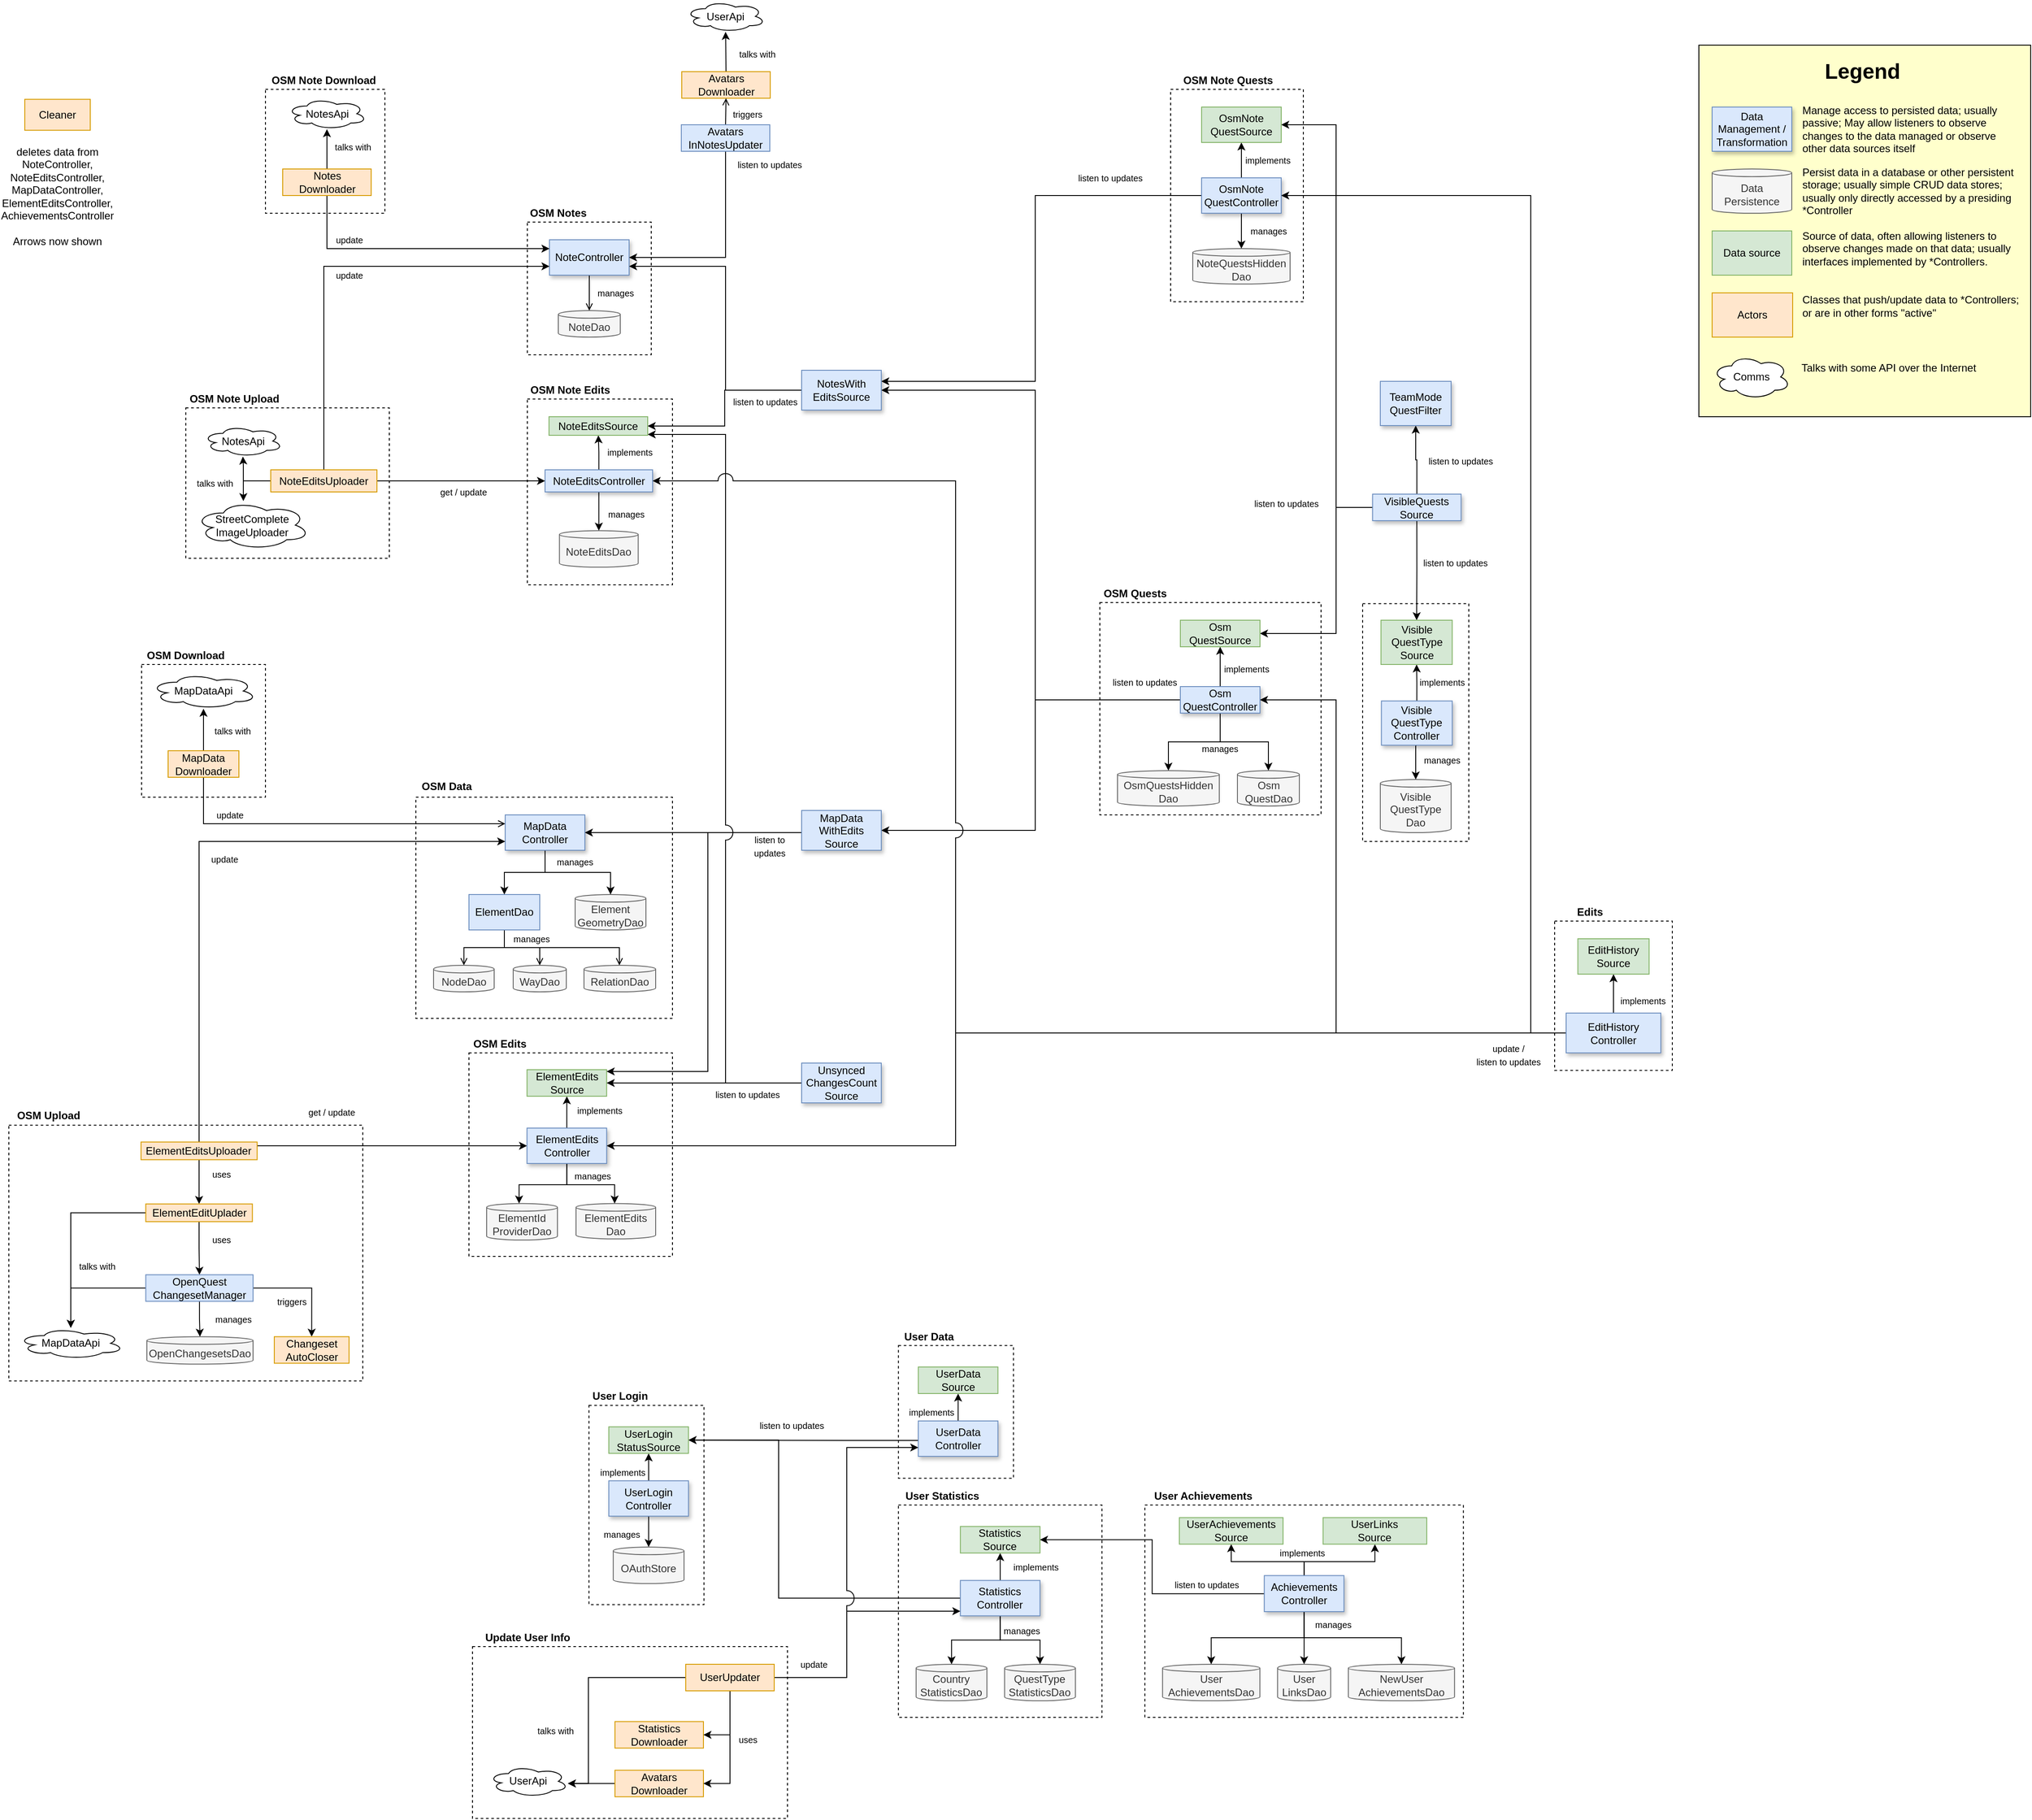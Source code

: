 <mxfile version="14.5.1" type="device"><diagram id="Q81owaVrs8D4fiqD0bCW" name="Page"><mxGraphModel dx="3810" dy="3304" grid="1" gridSize="10" guides="1" tooltips="1" connect="1" arrows="1" fold="1" page="1" pageScale="1" pageWidth="827" pageHeight="1169" math="0" shadow="0"><root><mxCell id="51R45vY43iT_jdcogSZ9-0"/><mxCell id="51R45vY43iT_jdcogSZ9-1" parent="51R45vY43iT_jdcogSZ9-0"/><mxCell id="KoYR2n-7WcHbPKtnemoo-30" value="" style="rounded=0;whiteSpace=wrap;html=1;fillColor=none;dashed=1;" parent="51R45vY43iT_jdcogSZ9-1" vertex="1"><mxGeometry x="-2110" y="-2200" width="135" height="140" as="geometry"/></mxCell><mxCell id="KoYR2n-7WcHbPKtnemoo-25" value="" style="rounded=0;whiteSpace=wrap;html=1;fillColor=none;dashed=1;" parent="51R45vY43iT_jdcogSZ9-1" vertex="1"><mxGeometry x="-2200" y="-1840" width="230" height="170" as="geometry"/></mxCell><mxCell id="X_AoJ5oqezNbY4iK6CAJ-20" value="" style="rounded=0;whiteSpace=wrap;html=1;dashed=1;fillColor=none;" parent="51R45vY43iT_jdcogSZ9-1" vertex="1"><mxGeometry x="-1167" y="-1620" width="250" height="240" as="geometry"/></mxCell><mxCell id="OpHWaJ8LRmHsNUjZXrtZ-11" value="" style="rounded=0;whiteSpace=wrap;html=1;fillColor=none;dashed=1;" parent="51R45vY43iT_jdcogSZ9-1" vertex="1"><mxGeometry x="-1940" y="-1400" width="290" height="250" as="geometry"/></mxCell><mxCell id="VN3gT0sgjHmA_Leb3yui-65" value="" style="rounded=0;whiteSpace=wrap;html=1;fillColor=none;dashed=1;" parent="51R45vY43iT_jdcogSZ9-1" vertex="1"><mxGeometry x="-2250" y="-1550" width="140" height="150" as="geometry"/></mxCell><mxCell id="VN3gT0sgjHmA_Leb3yui-54" value="" style="rounded=0;whiteSpace=wrap;html=1;fillColor=#FFFFCC;" parent="51R45vY43iT_jdcogSZ9-1" vertex="1"><mxGeometry x="-490" y="-2250" width="375" height="420" as="geometry"/></mxCell><mxCell id="inivvCfBTA3O9-0yDfdd-6" value="" style="rounded=0;whiteSpace=wrap;html=1;fillColor=none;dashed=1;" parent="51R45vY43iT_jdcogSZ9-1" vertex="1"><mxGeometry x="-2400" y="-1029.25" width="400" height="289" as="geometry"/></mxCell><mxCell id="U_GKicJxKMkryC1znsnu-7" value="" style="rounded=0;whiteSpace=wrap;html=1;dashed=1;fillColor=none;" parent="51R45vY43iT_jdcogSZ9-1" vertex="1"><mxGeometry x="-870" y="-1618.75" width="120" height="268.75" as="geometry"/></mxCell><mxCell id="SQRwWHDyafC3yvhdYBZZ-72" value="" style="rounded=0;whiteSpace=wrap;html=1;dashed=1;fillColor=none;" parent="51R45vY43iT_jdcogSZ9-1" vertex="1"><mxGeometry x="-1087" y="-2200" width="150" height="240" as="geometry"/></mxCell><mxCell id="EPvNuUSc4TI7V1zTzWjb-70" value="" style="rounded=0;whiteSpace=wrap;html=1;dashed=1;fillColor=none;" parent="51R45vY43iT_jdcogSZ9-1" vertex="1"><mxGeometry x="-1814" y="-2050" width="140" height="150" as="geometry"/></mxCell><mxCell id="EPvNuUSc4TI7V1zTzWjb-54" value="" style="rounded=0;whiteSpace=wrap;html=1;fillColor=none;dashed=1;" parent="51R45vY43iT_jdcogSZ9-1" vertex="1"><mxGeometry x="-1880" y="-1111" width="230" height="230" as="geometry"/></mxCell><mxCell id="qQbXcprjhp-LcYu3O835-0" value="Element&lt;br&gt;GeometryDao" style="shape=cylinder3;whiteSpace=wrap;html=1;boundedLbl=1;backgroundOutline=1;size=4.333;fillColor=#f5f5f5;strokeColor=#666666;fontColor=#333333;" parent="51R45vY43iT_jdcogSZ9-1" vertex="1"><mxGeometry x="-1760" y="-1290" width="80" height="40" as="geometry"/></mxCell><mxCell id="EPvNuUSc4TI7V1zTzWjb-57" style="edgeStyle=orthogonalEdgeStyle;rounded=0;orthogonalLoop=1;jettySize=auto;html=1;exitX=0.5;exitY=1;exitDx=0;exitDy=0;entryX=0.5;entryY=0;entryDx=0;entryDy=0;endArrow=open;endFill=0;" parent="51R45vY43iT_jdcogSZ9-1" source="n-T5ke-Z1MnUnC31zNyZ-3" target="n-T5ke-Z1MnUnC31zNyZ-4" edge="1"><mxGeometry relative="1" as="geometry"><Array as="points"><mxPoint x="-1840" y="-1230"/><mxPoint x="-1886" y="-1230"/></Array></mxGeometry></mxCell><mxCell id="EPvNuUSc4TI7V1zTzWjb-58" style="edgeStyle=orthogonalEdgeStyle;rounded=0;orthogonalLoop=1;jettySize=auto;html=1;exitX=0.5;exitY=1;exitDx=0;exitDy=0;endArrow=open;endFill=0;" parent="51R45vY43iT_jdcogSZ9-1" source="n-T5ke-Z1MnUnC31zNyZ-3" target="n-T5ke-Z1MnUnC31zNyZ-6" edge="1"><mxGeometry relative="1" as="geometry"><Array as="points"><mxPoint x="-1840" y="-1230"/><mxPoint x="-1710" y="-1230"/></Array></mxGeometry></mxCell><mxCell id="EPvNuUSc4TI7V1zTzWjb-59" style="edgeStyle=orthogonalEdgeStyle;rounded=0;orthogonalLoop=1;jettySize=auto;html=1;exitX=0.5;exitY=1;exitDx=0;exitDy=0;entryX=0.5;entryY=0;entryDx=0;entryDy=0;endArrow=open;endFill=0;" parent="51R45vY43iT_jdcogSZ9-1" source="n-T5ke-Z1MnUnC31zNyZ-3" target="n-T5ke-Z1MnUnC31zNyZ-5" edge="1"><mxGeometry relative="1" as="geometry"><Array as="points"><mxPoint x="-1840" y="-1230"/><mxPoint x="-1800" y="-1230"/></Array></mxGeometry></mxCell><mxCell id="n-T5ke-Z1MnUnC31zNyZ-3" value="ElementDao" style="rounded=0;whiteSpace=wrap;html=1;fillColor=#dae8fc;strokeColor=#6c8ebf;" parent="51R45vY43iT_jdcogSZ9-1" vertex="1"><mxGeometry x="-1880" y="-1290" width="80" height="40" as="geometry"/></mxCell><mxCell id="n-T5ke-Z1MnUnC31zNyZ-4" value="NodeDao" style="shape=cylinder3;whiteSpace=wrap;html=1;boundedLbl=1;backgroundOutline=1;size=4.333;fillColor=#f5f5f5;strokeColor=#666666;fontColor=#333333;" parent="51R45vY43iT_jdcogSZ9-1" vertex="1"><mxGeometry x="-1920" y="-1210" width="68.5" height="30" as="geometry"/></mxCell><mxCell id="n-T5ke-Z1MnUnC31zNyZ-5" value="WayDao" style="shape=cylinder3;whiteSpace=wrap;html=1;boundedLbl=1;backgroundOutline=1;size=4.333;fillColor=#f5f5f5;strokeColor=#666666;fontColor=#333333;" parent="51R45vY43iT_jdcogSZ9-1" vertex="1"><mxGeometry x="-1830" y="-1210" width="60" height="30" as="geometry"/></mxCell><mxCell id="n-T5ke-Z1MnUnC31zNyZ-6" value="RelationDao" style="shape=cylinder3;whiteSpace=wrap;html=1;boundedLbl=1;backgroundOutline=1;size=4.333;fillColor=#f5f5f5;strokeColor=#666666;fontColor=#333333;" parent="51R45vY43iT_jdcogSZ9-1" vertex="1"><mxGeometry x="-1750" y="-1210" width="81" height="30" as="geometry"/></mxCell><mxCell id="jhT8wK5zt7qmRpazY_14-0" value="NoteDao" style="shape=cylinder3;whiteSpace=wrap;html=1;boundedLbl=1;backgroundOutline=1;size=4.333;fillColor=#f5f5f5;strokeColor=#666666;fontColor=#333333;" parent="51R45vY43iT_jdcogSZ9-1" vertex="1"><mxGeometry x="-1779" y="-1950" width="70" height="30" as="geometry"/></mxCell><mxCell id="Qy5qiiHPJYb9mzbqVUHA-16" style="edgeStyle=orthogonalEdgeStyle;rounded=0;jumpStyle=arc;jumpSize=8;orthogonalLoop=1;jettySize=auto;html=1;exitX=0.5;exitY=1;exitDx=0;exitDy=0;strokeColor=#000000;fontColor=#FF0000;" parent="51R45vY43iT_jdcogSZ9-1" source="XJun6wl4G3z7FE1YGOAI-0" target="zcpkFRRcYsidM-BZpb4--0" edge="1"><mxGeometry relative="1" as="geometry"/></mxCell><mxCell id="Qy5qiiHPJYb9mzbqVUHA-17" style="edgeStyle=orthogonalEdgeStyle;rounded=0;jumpStyle=arc;jumpSize=8;orthogonalLoop=1;jettySize=auto;html=1;exitX=0.5;exitY=1;exitDx=0;exitDy=0;entryX=0.5;entryY=0;entryDx=0;entryDy=0;strokeColor=#000000;fontColor=#FF0000;" parent="51R45vY43iT_jdcogSZ9-1" source="XJun6wl4G3z7FE1YGOAI-0" target="zcpkFRRcYsidM-BZpb4--1" edge="1"><mxGeometry relative="1" as="geometry"/></mxCell><mxCell id="Qy5qiiHPJYb9mzbqVUHA-18" style="edgeStyle=orthogonalEdgeStyle;rounded=0;jumpStyle=arc;jumpSize=8;orthogonalLoop=1;jettySize=auto;html=1;exitX=0.5;exitY=0;exitDx=0;exitDy=0;entryX=0.5;entryY=1;entryDx=0;entryDy=0;strokeColor=#000000;fontColor=#FF0000;" parent="51R45vY43iT_jdcogSZ9-1" source="XJun6wl4G3z7FE1YGOAI-0" target="Qy5qiiHPJYb9mzbqVUHA-12" edge="1"><mxGeometry relative="1" as="geometry"/></mxCell><mxCell id="haxzHKYdSKyFWuCFPDV8-7" style="edgeStyle=orthogonalEdgeStyle;rounded=0;orthogonalLoop=1;jettySize=auto;html=1;entryX=1;entryY=0.5;entryDx=0;entryDy=0;" parent="51R45vY43iT_jdcogSZ9-1" source="XJun6wl4G3z7FE1YGOAI-0" target="haxzHKYdSKyFWuCFPDV8-0" edge="1"><mxGeometry relative="1" as="geometry"><mxPoint x="-1434" y="-1510" as="targetPoint"/><Array as="points"><mxPoint x="-1240" y="-1510"/><mxPoint x="-1240" y="-1362"/></Array></mxGeometry></mxCell><mxCell id="KoYR2n-7WcHbPKtnemoo-47" style="edgeStyle=orthogonalEdgeStyle;rounded=0;orthogonalLoop=1;jettySize=auto;html=1;" parent="51R45vY43iT_jdcogSZ9-1" source="XJun6wl4G3z7FE1YGOAI-0" target="KoYR2n-7WcHbPKtnemoo-24" edge="1"><mxGeometry relative="1" as="geometry"><Array as="points"><mxPoint x="-1240" y="-1510"/><mxPoint x="-1240" y="-1860"/></Array></mxGeometry></mxCell><mxCell id="XJun6wl4G3z7FE1YGOAI-0" value="Osm&lt;br&gt;QuestController" style="rounded=0;whiteSpace=wrap;html=1;fillColor=#dae8fc;strokeColor=#6c8ebf;shadow=1;" parent="51R45vY43iT_jdcogSZ9-1" vertex="1"><mxGeometry x="-1076" y="-1525" width="90" height="30" as="geometry"/></mxCell><mxCell id="j30bs2ysJRAmwsAj-f78-2" style="edgeStyle=orthogonalEdgeStyle;rounded=0;orthogonalLoop=1;jettySize=auto;html=1;exitX=0.5;exitY=1;exitDx=0;exitDy=0;entryX=0.5;entryY=0;entryDx=0;entryDy=0;" parent="51R45vY43iT_jdcogSZ9-1" source="xdeHD7A79bCkGNLGMnPe-2" target="j30bs2ysJRAmwsAj-f78-0" edge="1"><mxGeometry relative="1" as="geometry"/></mxCell><mxCell id="ZRk0zhL3pRTTiynzC3ml-3" style="edgeStyle=orthogonalEdgeStyle;rounded=0;orthogonalLoop=1;jettySize=auto;html=1;exitX=0.5;exitY=0;exitDx=0;exitDy=0;entryX=0.5;entryY=1;entryDx=0;entryDy=0;" parent="51R45vY43iT_jdcogSZ9-1" source="xdeHD7A79bCkGNLGMnPe-2" target="ZRk0zhL3pRTTiynzC3ml-2" edge="1"><mxGeometry relative="1" as="geometry"/></mxCell><mxCell id="KoYR2n-7WcHbPKtnemoo-48" style="edgeStyle=orthogonalEdgeStyle;rounded=0;orthogonalLoop=1;jettySize=auto;html=1;" parent="51R45vY43iT_jdcogSZ9-1" source="xdeHD7A79bCkGNLGMnPe-2" target="KoYR2n-7WcHbPKtnemoo-24" edge="1"><mxGeometry relative="1" as="geometry"><Array as="points"><mxPoint x="-1240" y="-2080"/><mxPoint x="-1240" y="-1870"/></Array></mxGeometry></mxCell><mxCell id="xdeHD7A79bCkGNLGMnPe-2" value="OsmNote&lt;br&gt;QuestController" style="rounded=0;whiteSpace=wrap;html=1;fillColor=#dae8fc;fontStyle=0;strokeColor=#6c8ebf;shadow=1;" parent="51R45vY43iT_jdcogSZ9-1" vertex="1"><mxGeometry x="-1052" y="-2100" width="90" height="40" as="geometry"/></mxCell><mxCell id="EPvNuUSc4TI7V1zTzWjb-64" style="edgeStyle=orthogonalEdgeStyle;rounded=0;orthogonalLoop=1;jettySize=auto;html=1;exitX=0.5;exitY=1;exitDx=0;exitDy=0;entryX=0.5;entryY=0;entryDx=0;entryDy=0;endArrow=open;endFill=0;" parent="51R45vY43iT_jdcogSZ9-1" source="mesm_kIDOi0JZ5hnJyv2-9" target="jhT8wK5zt7qmRpazY_14-0" edge="1"><mxGeometry relative="1" as="geometry"/></mxCell><mxCell id="mesm_kIDOi0JZ5hnJyv2-9" value="NoteController" style="rounded=0;whiteSpace=wrap;html=1;fillColor=#dae8fc;strokeColor=#6c8ebf;shadow=1;" parent="51R45vY43iT_jdcogSZ9-1" vertex="1"><mxGeometry x="-1789" y="-2030" width="90" height="40" as="geometry"/></mxCell><mxCell id="OpHWaJ8LRmHsNUjZXrtZ-8" style="edgeStyle=orthogonalEdgeStyle;rounded=0;orthogonalLoop=1;jettySize=auto;html=1;" parent="51R45vY43iT_jdcogSZ9-1" source="mesm_kIDOi0JZ5hnJyv2-11" target="qQbXcprjhp-LcYu3O835-0" edge="1"><mxGeometry relative="1" as="geometry"/></mxCell><mxCell id="OpHWaJ8LRmHsNUjZXrtZ-9" style="edgeStyle=orthogonalEdgeStyle;rounded=0;orthogonalLoop=1;jettySize=auto;html=1;" parent="51R45vY43iT_jdcogSZ9-1" source="mesm_kIDOi0JZ5hnJyv2-11" target="n-T5ke-Z1MnUnC31zNyZ-3" edge="1"><mxGeometry relative="1" as="geometry"/></mxCell><mxCell id="mesm_kIDOi0JZ5hnJyv2-11" value="MapData&lt;br&gt;Controller" style="rounded=0;whiteSpace=wrap;html=1;fillColor=#dae8fc;strokeColor=#6c8ebf;shadow=1;" parent="51R45vY43iT_jdcogSZ9-1" vertex="1"><mxGeometry x="-1839" y="-1380" width="90" height="40" as="geometry"/></mxCell><mxCell id="VYJQDYVzbWzPyRM-2ZTZ-27" value="&lt;font style=&quot;font-size: 10px&quot;&gt;manages&lt;/font&gt;" style="text;html=1;strokeColor=none;fillColor=none;align=center;verticalAlign=middle;whiteSpace=wrap;rounded=0;" parent="51R45vY43iT_jdcogSZ9-1" vertex="1"><mxGeometry x="-1790" y="-1335" width="60" height="15" as="geometry"/></mxCell><mxCell id="ZRk0zhL3pRTTiynzC3ml-5" style="edgeStyle=orthogonalEdgeStyle;rounded=0;orthogonalLoop=1;jettySize=auto;html=1;exitX=0;exitY=0.5;exitDx=0;exitDy=0;entryX=1;entryY=0.5;entryDx=0;entryDy=0;" parent="51R45vY43iT_jdcogSZ9-1" source="EPvNuUSc4TI7V1zTzWjb-33" target="ZRk0zhL3pRTTiynzC3ml-2" edge="1"><mxGeometry relative="1" as="geometry"><Array as="points"><mxPoint x="-900" y="-1727"/><mxPoint x="-900" y="-2160"/></Array></mxGeometry></mxCell><mxCell id="Qy5qiiHPJYb9mzbqVUHA-20" style="edgeStyle=orthogonalEdgeStyle;rounded=0;jumpStyle=arc;jumpSize=8;orthogonalLoop=1;jettySize=auto;html=1;exitX=0;exitY=0.5;exitDx=0;exitDy=0;entryX=1;entryY=0.5;entryDx=0;entryDy=0;strokeColor=#000000;fontColor=#FF0000;" parent="51R45vY43iT_jdcogSZ9-1" source="EPvNuUSc4TI7V1zTzWjb-33" target="Qy5qiiHPJYb9mzbqVUHA-12" edge="1"><mxGeometry relative="1" as="geometry"><Array as="points"><mxPoint x="-900" y="-1727"/><mxPoint x="-900" y="-1585"/></Array></mxGeometry></mxCell><mxCell id="U_GKicJxKMkryC1znsnu-10" style="edgeStyle=orthogonalEdgeStyle;rounded=0;orthogonalLoop=1;jettySize=auto;html=1;exitX=0.5;exitY=1;exitDx=0;exitDy=0;" parent="51R45vY43iT_jdcogSZ9-1" source="EPvNuUSc4TI7V1zTzWjb-33" target="U_GKicJxKMkryC1znsnu-2" edge="1"><mxGeometry relative="1" as="geometry"/></mxCell><mxCell id="e882vHLFMe0ZeBiDDTnJ-31" style="edgeStyle=orthogonalEdgeStyle;rounded=0;orthogonalLoop=1;jettySize=auto;html=1;" parent="51R45vY43iT_jdcogSZ9-1" source="EPvNuUSc4TI7V1zTzWjb-33" target="e882vHLFMe0ZeBiDDTnJ-30" edge="1"><mxGeometry relative="1" as="geometry"/></mxCell><mxCell id="EPvNuUSc4TI7V1zTzWjb-33" value="VisibleQuests&lt;br&gt;Source" style="rounded=0;whiteSpace=wrap;html=1;fillColor=#dae8fc;strokeColor=#6c8ebf;shadow=1;" parent="51R45vY43iT_jdcogSZ9-1" vertex="1"><mxGeometry x="-858.75" y="-1742.5" width="100" height="30" as="geometry"/></mxCell><mxCell id="EPvNuUSc4TI7V1zTzWjb-60" value="&lt;font style=&quot;font-size: 10px&quot;&gt;manages&lt;/font&gt;" style="text;html=1;strokeColor=none;fillColor=none;align=center;verticalAlign=middle;whiteSpace=wrap;rounded=0;" parent="51R45vY43iT_jdcogSZ9-1" vertex="1"><mxGeometry x="-1839" y="-1250" width="60" height="20" as="geometry"/></mxCell><mxCell id="EPvNuUSc4TI7V1zTzWjb-67" value="&lt;font style=&quot;font-size: 10px&quot;&gt;manages&lt;/font&gt;" style="text;html=1;strokeColor=none;fillColor=none;align=center;verticalAlign=middle;whiteSpace=wrap;rounded=0;" parent="51R45vY43iT_jdcogSZ9-1" vertex="1"><mxGeometry x="-1744" y="-1980" width="60" height="20" as="geometry"/></mxCell><mxCell id="EPvNuUSc4TI7V1zTzWjb-72" value="OSM Notes" style="text;html=1;strokeColor=none;fillColor=none;align=center;verticalAlign=middle;whiteSpace=wrap;rounded=0;dashed=1;fontStyle=1" parent="51R45vY43iT_jdcogSZ9-1" vertex="1"><mxGeometry x="-1814.37" y="-2070" width="70" height="20" as="geometry"/></mxCell><mxCell id="gMZxs_a-2YbgmyMgKVlh-11" value="&lt;font style=&quot;font-size: 10px&quot;&gt;listen to updates&lt;/font&gt;" style="text;html=1;strokeColor=none;fillColor=none;align=center;verticalAlign=middle;whiteSpace=wrap;rounded=0;" parent="51R45vY43iT_jdcogSZ9-1" vertex="1"><mxGeometry x="-1200" y="-2110" width="90" height="20" as="geometry"/></mxCell><mxCell id="VN3gT0sgjHmA_Leb3yui-27" style="edgeStyle=orthogonalEdgeStyle;rounded=0;jumpStyle=arc;jumpSize=8;orthogonalLoop=1;jettySize=auto;html=1;" parent="51R45vY43iT_jdcogSZ9-1" source="gMZxs_a-2YbgmyMgKVlh-12" target="VN3gT0sgjHmA_Leb3yui-26" edge="1"><mxGeometry relative="1" as="geometry"/></mxCell><mxCell id="gMZxs_a-2YbgmyMgKVlh-12" value="Avatars&lt;br&gt;Downloader" style="rounded=0;whiteSpace=wrap;html=1;fillColor=#ffe6cc;strokeColor=#d79b00;" parent="51R45vY43iT_jdcogSZ9-1" vertex="1"><mxGeometry x="-1639.5" y="-2220" width="100" height="30" as="geometry"/></mxCell><mxCell id="SQRwWHDyafC3yvhdYBZZ-33" style="edgeStyle=orthogonalEdgeStyle;rounded=0;orthogonalLoop=1;jettySize=auto;html=1;exitX=0.5;exitY=0;exitDx=0;exitDy=0;entryX=0.5;entryY=1;entryDx=0;entryDy=0;endArrow=open;endFill=0;" parent="51R45vY43iT_jdcogSZ9-1" source="gMZxs_a-2YbgmyMgKVlh-13" target="gMZxs_a-2YbgmyMgKVlh-12" edge="1"><mxGeometry relative="1" as="geometry"/></mxCell><mxCell id="KoYR2n-7WcHbPKtnemoo-53" style="edgeStyle=orthogonalEdgeStyle;rounded=0;orthogonalLoop=1;jettySize=auto;html=1;" parent="51R45vY43iT_jdcogSZ9-1" source="gMZxs_a-2YbgmyMgKVlh-13" target="mesm_kIDOi0JZ5hnJyv2-9" edge="1"><mxGeometry relative="1" as="geometry"><Array as="points"><mxPoint x="-1590" y="-2135"/><mxPoint x="-1590" y="-2010"/></Array></mxGeometry></mxCell><mxCell id="gMZxs_a-2YbgmyMgKVlh-13" value="Avatars&lt;br&gt;InNotesUpdater" style="rounded=0;whiteSpace=wrap;html=1;fillColor=#dae8fc;strokeColor=#6c8ebf;" parent="51R45vY43iT_jdcogSZ9-1" vertex="1"><mxGeometry x="-1640" y="-2160" width="100" height="30" as="geometry"/></mxCell><mxCell id="VN3gT0sgjHmA_Leb3yui-25" style="edgeStyle=orthogonalEdgeStyle;rounded=0;jumpStyle=arc;jumpSize=8;orthogonalLoop=1;jettySize=auto;html=1;entryX=0.5;entryY=1;entryDx=0;entryDy=0;" parent="51R45vY43iT_jdcogSZ9-1" source="gMZxs_a-2YbgmyMgKVlh-21" target="VN3gT0sgjHmA_Leb3yui-24" edge="1"><mxGeometry relative="1" as="geometry"/></mxCell><mxCell id="KoYR2n-7WcHbPKtnemoo-16" style="edgeStyle=orthogonalEdgeStyle;rounded=0;orthogonalLoop=1;jettySize=auto;html=1;" parent="51R45vY43iT_jdcogSZ9-1" source="gMZxs_a-2YbgmyMgKVlh-21" target="mesm_kIDOi0JZ5hnJyv2-9" edge="1"><mxGeometry relative="1" as="geometry"><Array as="points"><mxPoint x="-2040" y="-2020"/></Array></mxGeometry></mxCell><mxCell id="gMZxs_a-2YbgmyMgKVlh-21" value="Notes&lt;br&gt;Downloader" style="rounded=0;whiteSpace=wrap;html=1;fillColor=#ffe6cc;strokeColor=#d79b00;" parent="51R45vY43iT_jdcogSZ9-1" vertex="1"><mxGeometry x="-2090.5" y="-2110" width="100" height="30" as="geometry"/></mxCell><mxCell id="X_AoJ5oqezNbY4iK6CAJ-13" value="&lt;font style=&quot;font-size: 10px&quot;&gt;update&lt;/font&gt;" style="text;html=1;strokeColor=none;fillColor=none;align=center;verticalAlign=middle;whiteSpace=wrap;rounded=0;" parent="51R45vY43iT_jdcogSZ9-1" vertex="1"><mxGeometry x="-2035.5" y="-2040" width="40" height="20" as="geometry"/></mxCell><mxCell id="X_AoJ5oqezNbY4iK6CAJ-22" value="&lt;font style=&quot;font-size: 10px&quot;&gt;manages&lt;/font&gt;" style="text;html=1;strokeColor=none;fillColor=none;align=center;verticalAlign=middle;whiteSpace=wrap;rounded=0;" parent="51R45vY43iT_jdcogSZ9-1" vertex="1"><mxGeometry x="-1061" y="-1465" width="60" height="20" as="geometry"/></mxCell><mxCell id="X_AoJ5oqezNbY4iK6CAJ-41" value="OSM Quests" style="text;html=1;strokeColor=none;fillColor=none;align=center;verticalAlign=middle;whiteSpace=wrap;rounded=0;dashed=1;fontStyle=1" parent="51R45vY43iT_jdcogSZ9-1" vertex="1"><mxGeometry x="-1167" y="-1640" width="80" height="20" as="geometry"/></mxCell><mxCell id="X_AoJ5oqezNbY4iK6CAJ-48" style="edgeStyle=orthogonalEdgeStyle;rounded=0;orthogonalLoop=1;jettySize=auto;html=1;endArrow=open;endFill=0;" parent="51R45vY43iT_jdcogSZ9-1" source="X_AoJ5oqezNbY4iK6CAJ-44" target="mesm_kIDOi0JZ5hnJyv2-11" edge="1"><mxGeometry relative="1" as="geometry"><Array as="points"><mxPoint x="-2180" y="-1370"/></Array><mxPoint x="-1805" y="-1390" as="targetPoint"/></mxGeometry></mxCell><mxCell id="VN3gT0sgjHmA_Leb3yui-15" style="edgeStyle=orthogonalEdgeStyle;rounded=0;jumpStyle=arc;jumpSize=8;orthogonalLoop=1;jettySize=auto;html=1;" parent="51R45vY43iT_jdcogSZ9-1" source="X_AoJ5oqezNbY4iK6CAJ-44" target="VN3gT0sgjHmA_Leb3yui-13" edge="1"><mxGeometry relative="1" as="geometry"/></mxCell><mxCell id="X_AoJ5oqezNbY4iK6CAJ-44" value="MapData&lt;br&gt;Downloader" style="rounded=0;whiteSpace=wrap;html=1;fillColor=#ffe6cc;strokeColor=#d79b00;" parent="51R45vY43iT_jdcogSZ9-1" vertex="1"><mxGeometry x="-2220" y="-1452.5" width="80" height="30" as="geometry"/></mxCell><mxCell id="SQRwWHDyafC3yvhdYBZZ-34" value="&lt;font style=&quot;font-size: 10px&quot;&gt;triggers&lt;/font&gt;" style="text;html=1;strokeColor=none;fillColor=none;align=center;verticalAlign=middle;whiteSpace=wrap;rounded=0;" parent="51R45vY43iT_jdcogSZ9-1" vertex="1"><mxGeometry x="-1585" y="-2182.5" width="40" height="20" as="geometry"/></mxCell><mxCell id="SQRwWHDyafC3yvhdYBZZ-43" value="&lt;font style=&quot;font-size: 10px&quot;&gt;listen to updates&lt;/font&gt;" style="text;html=1;strokeColor=none;fillColor=none;align=center;verticalAlign=middle;whiteSpace=wrap;rounded=0;" parent="51R45vY43iT_jdcogSZ9-1" vertex="1"><mxGeometry x="-1001" y="-1742.5" width="90" height="20" as="geometry"/></mxCell><mxCell id="SQRwWHDyafC3yvhdYBZZ-44" value="Visible&lt;br&gt;QuestType&lt;br&gt;Dao" style="shape=cylinder3;whiteSpace=wrap;html=1;boundedLbl=1;backgroundOutline=1;size=4.333;fillColor=#f5f5f5;strokeColor=#666666;fontColor=#333333;" parent="51R45vY43iT_jdcogSZ9-1" vertex="1"><mxGeometry x="-850" y="-1420" width="80" height="60" as="geometry"/></mxCell><mxCell id="SQRwWHDyafC3yvhdYBZZ-73" value="OSM Note Quests" style="text;html=1;strokeColor=none;fillColor=none;align=center;verticalAlign=middle;whiteSpace=wrap;rounded=0;dashed=1;fontStyle=1" parent="51R45vY43iT_jdcogSZ9-1" vertex="1"><mxGeometry x="-1082" y="-2220" width="120" height="20" as="geometry"/></mxCell><mxCell id="j30bs2ysJRAmwsAj-f78-0" value="NoteQuestsHidden&lt;br&gt;Dao" style="shape=cylinder3;whiteSpace=wrap;html=1;boundedLbl=1;backgroundOutline=1;size=4.333;fillColor=#f5f5f5;strokeColor=#666666;fontColor=#333333;" parent="51R45vY43iT_jdcogSZ9-1" vertex="1"><mxGeometry x="-1062" y="-2020" width="110" height="40" as="geometry"/></mxCell><mxCell id="j30bs2ysJRAmwsAj-f78-3" value="&lt;font style=&quot;font-size: 10px&quot;&gt;manages&lt;/font&gt;" style="text;html=1;strokeColor=none;fillColor=none;align=center;verticalAlign=middle;whiteSpace=wrap;rounded=0;" parent="51R45vY43iT_jdcogSZ9-1" vertex="1"><mxGeometry x="-1006.5" y="-2050" width="60" height="20" as="geometry"/></mxCell><mxCell id="ZRk0zhL3pRTTiynzC3ml-2" value="OsmNote&lt;br&gt;QuestSource" style="rounded=0;whiteSpace=wrap;html=1;fillColor=#d5e8d4;fontStyle=0;strokeColor=#82b366;" parent="51R45vY43iT_jdcogSZ9-1" vertex="1"><mxGeometry x="-1052" y="-2180" width="90" height="40" as="geometry"/></mxCell><mxCell id="ZRk0zhL3pRTTiynzC3ml-4" value="&lt;font style=&quot;font-size: 10px&quot;&gt;implements&lt;/font&gt;" style="text;html=1;strokeColor=none;fillColor=none;align=center;verticalAlign=middle;whiteSpace=wrap;rounded=0;" parent="51R45vY43iT_jdcogSZ9-1" vertex="1"><mxGeometry x="-997" y="-2130" width="40" height="20" as="geometry"/></mxCell><mxCell id="ZRk0zhL3pRTTiynzC3ml-19" value="&lt;font style=&quot;font-size: 10px&quot;&gt;update&lt;/font&gt;" style="text;html=1;strokeColor=none;fillColor=none;align=center;verticalAlign=middle;whiteSpace=wrap;rounded=0;" parent="51R45vY43iT_jdcogSZ9-1" vertex="1"><mxGeometry x="-2176.25" y="-1340" width="40" height="20" as="geometry"/></mxCell><mxCell id="ZRk0zhL3pRTTiynzC3ml-23" value="&lt;font style=&quot;font-size: 10px&quot;&gt;listen to updates&lt;/font&gt;" style="text;html=1;strokeColor=none;fillColor=none;align=center;verticalAlign=middle;whiteSpace=wrap;rounded=0;" parent="51R45vY43iT_jdcogSZ9-1" vertex="1"><mxGeometry x="-1585" y="-2125" width="90" height="20" as="geometry"/></mxCell><mxCell id="zcpkFRRcYsidM-BZpb4--0" value="OsmQuestsHidden&lt;br&gt;Dao" style="shape=cylinder3;whiteSpace=wrap;html=1;boundedLbl=1;backgroundOutline=1;size=4.333;fillColor=#f5f5f5;strokeColor=#666666;fontColor=#333333;" parent="51R45vY43iT_jdcogSZ9-1" vertex="1"><mxGeometry x="-1147" y="-1430" width="115" height="40" as="geometry"/></mxCell><mxCell id="zcpkFRRcYsidM-BZpb4--1" value="Osm&lt;br&gt;QuestDao" style="shape=cylinder3;whiteSpace=wrap;html=1;boundedLbl=1;backgroundOutline=1;size=4.333;fillColor=#f5f5f5;strokeColor=#666666;fontColor=#333333;" parent="51R45vY43iT_jdcogSZ9-1" vertex="1"><mxGeometry x="-1011.5" y="-1430" width="70" height="40" as="geometry"/></mxCell><mxCell id="Qy5qiiHPJYb9mzbqVUHA-3" value="Cleaner" style="rounded=0;whiteSpace=wrap;html=1;fillColor=#ffe6cc;strokeColor=#d79b00;" parent="51R45vY43iT_jdcogSZ9-1" vertex="1"><mxGeometry x="-2382" y="-2188.75" width="74" height="35" as="geometry"/></mxCell><mxCell id="Qy5qiiHPJYb9mzbqVUHA-12" value="Osm&lt;br&gt;QuestSource" style="rounded=0;whiteSpace=wrap;html=1;fillColor=#d5e8d4;strokeColor=#82b366;" parent="51R45vY43iT_jdcogSZ9-1" vertex="1"><mxGeometry x="-1076" y="-1600" width="90" height="30" as="geometry"/></mxCell><mxCell id="Qy5qiiHPJYb9mzbqVUHA-19" value="&lt;font style=&quot;font-size: 10px&quot;&gt;implements&lt;/font&gt;" style="text;html=1;strokeColor=none;fillColor=none;align=center;verticalAlign=middle;whiteSpace=wrap;rounded=0;" parent="51R45vY43iT_jdcogSZ9-1" vertex="1"><mxGeometry x="-1021" y="-1555" width="40" height="20" as="geometry"/></mxCell><mxCell id="U_GKicJxKMkryC1znsnu-3" style="edgeStyle=orthogonalEdgeStyle;rounded=0;orthogonalLoop=1;jettySize=auto;html=1;exitX=0.5;exitY=1;exitDx=0;exitDy=0;entryX=0.5;entryY=0;entryDx=0;entryDy=0;" parent="51R45vY43iT_jdcogSZ9-1" source="U_GKicJxKMkryC1znsnu-1" target="SQRwWHDyafC3yvhdYBZZ-44" edge="1"><mxGeometry relative="1" as="geometry"/></mxCell><mxCell id="U_GKicJxKMkryC1znsnu-4" style="edgeStyle=orthogonalEdgeStyle;rounded=0;orthogonalLoop=1;jettySize=auto;html=1;exitX=0.5;exitY=0;exitDx=0;exitDy=0;entryX=0.5;entryY=1;entryDx=0;entryDy=0;" parent="51R45vY43iT_jdcogSZ9-1" source="U_GKicJxKMkryC1znsnu-1" target="U_GKicJxKMkryC1znsnu-2" edge="1"><mxGeometry relative="1" as="geometry"/></mxCell><mxCell id="U_GKicJxKMkryC1znsnu-1" value="Visible&lt;br&gt;QuestType&lt;br&gt;Controller" style="rounded=0;whiteSpace=wrap;html=1;fillColor=#dae8fc;strokeColor=#6c8ebf;shadow=1;" parent="51R45vY43iT_jdcogSZ9-1" vertex="1"><mxGeometry x="-848.75" y="-1508.75" width="80" height="50" as="geometry"/></mxCell><mxCell id="U_GKicJxKMkryC1znsnu-2" value="&lt;span&gt;Visible&lt;/span&gt;&lt;br&gt;&lt;span&gt;QuestType&lt;/span&gt;&lt;br&gt;Source" style="rounded=0;whiteSpace=wrap;html=1;fillColor=#d5e8d4;strokeColor=#82b366;" parent="51R45vY43iT_jdcogSZ9-1" vertex="1"><mxGeometry x="-849.25" y="-1600" width="80.5" height="50" as="geometry"/></mxCell><mxCell id="U_GKicJxKMkryC1znsnu-5" value="&lt;font style=&quot;font-size: 10px&quot;&gt;implements&lt;/font&gt;" style="text;html=1;strokeColor=none;fillColor=none;align=center;verticalAlign=middle;whiteSpace=wrap;rounded=0;" parent="51R45vY43iT_jdcogSZ9-1" vertex="1"><mxGeometry x="-800" y="-1540" width="40" height="20" as="geometry"/></mxCell><mxCell id="U_GKicJxKMkryC1znsnu-6" value="&lt;font style=&quot;font-size: 10px&quot;&gt;manages&lt;/font&gt;" style="text;html=1;strokeColor=none;fillColor=none;align=center;verticalAlign=middle;whiteSpace=wrap;rounded=0;" parent="51R45vY43iT_jdcogSZ9-1" vertex="1"><mxGeometry x="-810" y="-1452.5" width="60" height="20" as="geometry"/></mxCell><mxCell id="U_GKicJxKMkryC1znsnu-8" value="&lt;font style=&quot;font-size: 10px&quot;&gt;listen to updates&lt;/font&gt;" style="text;html=1;fillColor=none;align=center;verticalAlign=middle;whiteSpace=wrap;rounded=0;" parent="51R45vY43iT_jdcogSZ9-1" vertex="1"><mxGeometry x="-810" y="-1675" width="90" height="20" as="geometry"/></mxCell><mxCell id="rCbAnWRTHyudZIotb-B6-1" value="ElementEdits&lt;br&gt;Dao" style="shape=cylinder3;whiteSpace=wrap;html=1;boundedLbl=1;backgroundOutline=1;size=4.333;fillColor=#f5f5f5;strokeColor=#666666;fontColor=#333333;" parent="51R45vY43iT_jdcogSZ9-1" vertex="1"><mxGeometry x="-1759" y="-940.75" width="90" height="40" as="geometry"/></mxCell><mxCell id="VN3gT0sgjHmA_Leb3yui-2" style="edgeStyle=orthogonalEdgeStyle;rounded=0;jumpStyle=arc;jumpSize=8;orthogonalLoop=1;jettySize=auto;html=1;" parent="51R45vY43iT_jdcogSZ9-1" source="X_a0LBV0IgO_wq9-Kd-z-23" target="AMog97A_i3nvVhwuTzJO-0" edge="1"><mxGeometry relative="1" as="geometry"/></mxCell><mxCell id="VN3gT0sgjHmA_Leb3yui-6" style="edgeStyle=orthogonalEdgeStyle;rounded=0;jumpStyle=arc;jumpSize=8;orthogonalLoop=1;jettySize=auto;html=1;exitX=0.5;exitY=0;exitDx=0;exitDy=0;entryX=0;entryY=0.75;entryDx=0;entryDy=0;" parent="51R45vY43iT_jdcogSZ9-1" source="X_a0LBV0IgO_wq9-Kd-z-23" target="mesm_kIDOi0JZ5hnJyv2-11" edge="1"><mxGeometry relative="1" as="geometry"/></mxCell><mxCell id="OpHWaJ8LRmHsNUjZXrtZ-20" style="edgeStyle=orthogonalEdgeStyle;rounded=0;jumpStyle=arc;jumpSize=10;orthogonalLoop=1;jettySize=auto;html=1;" parent="51R45vY43iT_jdcogSZ9-1" source="X_a0LBV0IgO_wq9-Kd-z-23" target="OpHWaJ8LRmHsNUjZXrtZ-0" edge="1"><mxGeometry relative="1" as="geometry"><Array as="points"><mxPoint x="-2110" y="-1006"/></Array></mxGeometry></mxCell><mxCell id="X_a0LBV0IgO_wq9-Kd-z-23" value="ElementEditsUploader" style="rounded=0;whiteSpace=wrap;html=1;fillColor=#ffe6cc;strokeColor=#d79b00;" parent="51R45vY43iT_jdcogSZ9-1" vertex="1"><mxGeometry x="-2250.62" y="-1010.25" width="131.25" height="20" as="geometry"/></mxCell><mxCell id="5nS5rgF4Wvow1M-so0mw-0" value="ElementId&lt;br&gt;ProviderDao" style="shape=cylinder3;whiteSpace=wrap;html=1;boundedLbl=1;backgroundOutline=1;size=4.333;fillColor=#f5f5f5;strokeColor=#666666;fontColor=#333333;" parent="51R45vY43iT_jdcogSZ9-1" vertex="1"><mxGeometry x="-1860" y="-940.75" width="80" height="41.25" as="geometry"/></mxCell><mxCell id="AMog97A_i3nvVhwuTzJO-8" style="edgeStyle=orthogonalEdgeStyle;rounded=0;orthogonalLoop=1;jettySize=auto;html=1;exitX=0.5;exitY=1;exitDx=0;exitDy=0;" parent="51R45vY43iT_jdcogSZ9-1" source="AMog97A_i3nvVhwuTzJO-0" target="AMog97A_i3nvVhwuTzJO-5" edge="1"><mxGeometry relative="1" as="geometry"/></mxCell><mxCell id="VN3gT0sgjHmA_Leb3yui-16" style="edgeStyle=orthogonalEdgeStyle;rounded=0;jumpStyle=arc;jumpSize=8;orthogonalLoop=1;jettySize=auto;html=1;" parent="51R45vY43iT_jdcogSZ9-1" source="AMog97A_i3nvVhwuTzJO-0" target="VN3gT0sgjHmA_Leb3yui-11" edge="1"><mxGeometry relative="1" as="geometry"><Array as="points"><mxPoint x="-2330" y="-930.25"/></Array></mxGeometry></mxCell><mxCell id="AMog97A_i3nvVhwuTzJO-0" value="ElementEditUplader" style="rounded=0;whiteSpace=wrap;html=1;fillColor=#ffe6cc;strokeColor=#d79b00;" parent="51R45vY43iT_jdcogSZ9-1" vertex="1"><mxGeometry x="-2245.25" y="-940.25" width="120.5" height="20" as="geometry"/></mxCell><mxCell id="AMog97A_i3nvVhwuTzJO-3" value="OpenChangesetsDao" style="shape=cylinder3;whiteSpace=wrap;html=1;boundedLbl=1;backgroundOutline=1;size=4.333;fillColor=#f5f5f5;strokeColor=#666666;fontColor=#333333;" parent="51R45vY43iT_jdcogSZ9-1" vertex="1"><mxGeometry x="-2244" y="-790.25" width="120" height="31" as="geometry"/></mxCell><mxCell id="Nqt0zIOCD2QyWTtKsnE3-6" style="edgeStyle=orthogonalEdgeStyle;rounded=0;orthogonalLoop=1;jettySize=auto;html=1;entryX=0.5;entryY=0;entryDx=0;entryDy=0;" parent="51R45vY43iT_jdcogSZ9-1" source="AMog97A_i3nvVhwuTzJO-5" target="AMog97A_i3nvVhwuTzJO-3" edge="1"><mxGeometry relative="1" as="geometry"/></mxCell><mxCell id="Q-4XL3PjG0CG-HxjcVdR-6" style="edgeStyle=orthogonalEdgeStyle;rounded=0;orthogonalLoop=1;jettySize=auto;html=1;entryX=0.5;entryY=0;entryDx=0;entryDy=0;" parent="51R45vY43iT_jdcogSZ9-1" source="AMog97A_i3nvVhwuTzJO-5" target="Q-4XL3PjG0CG-HxjcVdR-1" edge="1"><mxGeometry relative="1" as="geometry"/></mxCell><mxCell id="VN3gT0sgjHmA_Leb3yui-17" style="edgeStyle=orthogonalEdgeStyle;rounded=0;jumpStyle=arc;jumpSize=8;orthogonalLoop=1;jettySize=auto;html=1;" parent="51R45vY43iT_jdcogSZ9-1" source="AMog97A_i3nvVhwuTzJO-5" target="VN3gT0sgjHmA_Leb3yui-11" edge="1"><mxGeometry relative="1" as="geometry"/></mxCell><mxCell id="AMog97A_i3nvVhwuTzJO-5" value="OpenQuest&lt;br&gt;ChangesetManager" style="rounded=0;whiteSpace=wrap;html=1;fillColor=#dae8fc;strokeColor=#6c8ebf;" parent="51R45vY43iT_jdcogSZ9-1" vertex="1"><mxGeometry x="-2245.25" y="-860.25" width="121.25" height="30" as="geometry"/></mxCell><mxCell id="AMog97A_i3nvVhwuTzJO-9" value="&lt;font style=&quot;font-size: 10px&quot;&gt;uses&lt;/font&gt;" style="text;html=1;strokeColor=none;fillColor=none;align=center;verticalAlign=middle;whiteSpace=wrap;rounded=0;" parent="51R45vY43iT_jdcogSZ9-1" vertex="1"><mxGeometry x="-2180.5" y="-910.25" width="40.5" height="20" as="geometry"/></mxCell><mxCell id="AMog97A_i3nvVhwuTzJO-10" value="&lt;font style=&quot;font-size: 10px&quot;&gt;manages&lt;/font&gt;" style="text;html=1;strokeColor=none;fillColor=none;align=center;verticalAlign=middle;whiteSpace=wrap;rounded=0;" parent="51R45vY43iT_jdcogSZ9-1" vertex="1"><mxGeometry x="-2176.25" y="-820.25" width="60" height="20" as="geometry"/></mxCell><mxCell id="3RwCWiJqvHF5Kl5ZZMvR-6" value="OSM Upload" style="text;html=1;strokeColor=none;fillColor=none;align=center;verticalAlign=middle;whiteSpace=wrap;rounded=0;dashed=1;fontStyle=1" parent="51R45vY43iT_jdcogSZ9-1" vertex="1"><mxGeometry x="-2400" y="-1050.25" width="90" height="20" as="geometry"/></mxCell><mxCell id="Q-4XL3PjG0CG-HxjcVdR-1" value="Changeset&lt;br&gt;AutoCloser" style="rounded=0;whiteSpace=wrap;html=1;fillColor=#ffe6cc;strokeColor=#d79b00;" parent="51R45vY43iT_jdcogSZ9-1" vertex="1"><mxGeometry x="-2100" y="-790.25" width="84.5" height="30" as="geometry"/></mxCell><mxCell id="Q-4XL3PjG0CG-HxjcVdR-5" value="&lt;font style=&quot;font-size: 10px&quot;&gt;triggers&lt;/font&gt;" style="text;html=1;strokeColor=none;fillColor=none;align=center;verticalAlign=middle;whiteSpace=wrap;rounded=0;" parent="51R45vY43iT_jdcogSZ9-1" vertex="1"><mxGeometry x="-2100" y="-840.25" width="40" height="20" as="geometry"/></mxCell><mxCell id="VN3gT0sgjHmA_Leb3yui-7" value="&lt;font style=&quot;font-size: 10px&quot;&gt;update&lt;/font&gt;" style="text;html=1;strokeColor=none;fillColor=none;align=center;verticalAlign=middle;whiteSpace=wrap;rounded=0;" parent="51R45vY43iT_jdcogSZ9-1" vertex="1"><mxGeometry x="-2180.5" y="-1390" width="60" height="20" as="geometry"/></mxCell><mxCell id="VN3gT0sgjHmA_Leb3yui-10" value="&lt;font style=&quot;font-size: 10px&quot;&gt;uses&lt;/font&gt;" style="text;html=1;strokeColor=none;fillColor=none;align=center;verticalAlign=middle;whiteSpace=wrap;rounded=0;" parent="51R45vY43iT_jdcogSZ9-1" vertex="1"><mxGeometry x="-2180" y="-984.25" width="40.5" height="20" as="geometry"/></mxCell><mxCell id="VN3gT0sgjHmA_Leb3yui-11" value="MapDataApi" style="ellipse;shape=cloud;whiteSpace=wrap;html=1;fillColor=white;" parent="51R45vY43iT_jdcogSZ9-1" vertex="1"><mxGeometry x="-2390" y="-800.25" width="120" height="35" as="geometry"/></mxCell><mxCell id="VN3gT0sgjHmA_Leb3yui-13" value="MapDataApi" style="ellipse;shape=cloud;whiteSpace=wrap;html=1;fillColor=white;" parent="51R45vY43iT_jdcogSZ9-1" vertex="1"><mxGeometry x="-2240" y="-1540" width="120" height="40" as="geometry"/></mxCell><mxCell id="VN3gT0sgjHmA_Leb3yui-18" value="&lt;font style=&quot;font-size: 10px&quot;&gt;talks with&lt;/font&gt;" style="text;html=1;strokeColor=none;fillColor=none;align=center;verticalAlign=middle;whiteSpace=wrap;rounded=0;" parent="51R45vY43iT_jdcogSZ9-1" vertex="1"><mxGeometry x="-2330.25" y="-880.25" width="60.25" height="20" as="geometry"/></mxCell><mxCell id="VN3gT0sgjHmA_Leb3yui-19" value="&lt;font style=&quot;font-size: 10px&quot;&gt;talks with&lt;/font&gt;" style="text;html=1;strokeColor=none;fillColor=none;align=center;verticalAlign=middle;whiteSpace=wrap;rounded=0;" parent="51R45vY43iT_jdcogSZ9-1" vertex="1"><mxGeometry x="-2175.5" y="-1485" width="55.5" height="20" as="geometry"/></mxCell><mxCell id="VN3gT0sgjHmA_Leb3yui-24" value="NotesApi" style="ellipse;shape=cloud;whiteSpace=wrap;html=1;fillColor=white;" parent="51R45vY43iT_jdcogSZ9-1" vertex="1"><mxGeometry x="-2085.5" y="-2190" width="90" height="35" as="geometry"/></mxCell><mxCell id="VN3gT0sgjHmA_Leb3yui-26" value="UserApi" style="ellipse;shape=cloud;whiteSpace=wrap;html=1;fillColor=white;" parent="51R45vY43iT_jdcogSZ9-1" vertex="1"><mxGeometry x="-1635" y="-2300" width="90" height="35" as="geometry"/></mxCell><mxCell id="VN3gT0sgjHmA_Leb3yui-28" value="&lt;font style=&quot;font-size: 10px&quot;&gt;talks with&lt;/font&gt;" style="text;html=1;strokeColor=none;fillColor=none;align=center;verticalAlign=middle;whiteSpace=wrap;rounded=0;" parent="51R45vY43iT_jdcogSZ9-1" vertex="1"><mxGeometry x="-2039.5" y="-2145" width="55.5" height="20" as="geometry"/></mxCell><mxCell id="VN3gT0sgjHmA_Leb3yui-29" value="&lt;font style=&quot;font-size: 10px&quot;&gt;talks with&lt;/font&gt;" style="text;html=1;strokeColor=none;fillColor=none;align=center;verticalAlign=middle;whiteSpace=wrap;rounded=0;" parent="51R45vY43iT_jdcogSZ9-1" vertex="1"><mxGeometry x="-1582.25" y="-2250" width="55.5" height="20" as="geometry"/></mxCell><mxCell id="VN3gT0sgjHmA_Leb3yui-35" value="Data Management / Transformation" style="rounded=0;whiteSpace=wrap;html=1;fillColor=#dae8fc;strokeColor=#6c8ebf;shadow=1;" parent="51R45vY43iT_jdcogSZ9-1" vertex="1"><mxGeometry x="-475" y="-2180" width="90" height="50" as="geometry"/></mxCell><mxCell id="VN3gT0sgjHmA_Leb3yui-38" value="Legend" style="text;html=1;strokeColor=none;fillColor=none;align=center;verticalAlign=middle;whiteSpace=wrap;rounded=0;dashed=1;fontStyle=1;fontSize=24;" parent="51R45vY43iT_jdcogSZ9-1" vertex="1"><mxGeometry x="-490" y="-2240" width="370" height="40" as="geometry"/></mxCell><mxCell id="VN3gT0sgjHmA_Leb3yui-39" value="Data Persistence" style="shape=cylinder3;whiteSpace=wrap;html=1;boundedLbl=1;backgroundOutline=1;size=4.333;fillColor=#f5f5f5;strokeColor=#666666;fontColor=#333333;" parent="51R45vY43iT_jdcogSZ9-1" vertex="1"><mxGeometry x="-475" y="-2110" width="90" height="50" as="geometry"/></mxCell><mxCell id="VN3gT0sgjHmA_Leb3yui-40" value="Data source" style="rounded=0;whiteSpace=wrap;html=1;fillColor=#d5e8d4;strokeColor=#82b366;" parent="51R45vY43iT_jdcogSZ9-1" vertex="1"><mxGeometry x="-475" y="-2040" width="90" height="50" as="geometry"/></mxCell><mxCell id="VN3gT0sgjHmA_Leb3yui-43" value="Actors" style="rounded=0;whiteSpace=wrap;html=1;fillColor=#ffe6cc;strokeColor=#d79b00;" parent="51R45vY43iT_jdcogSZ9-1" vertex="1"><mxGeometry x="-475" y="-1970" width="91" height="50" as="geometry"/></mxCell><mxCell id="VN3gT0sgjHmA_Leb3yui-47" value="Manage access to persisted data; usually passive; May allow listeners to observe changes to the data managed or observe other data sources itself" style="text;html=1;strokeColor=none;fillColor=none;align=left;verticalAlign=middle;whiteSpace=wrap;rounded=0;" parent="51R45vY43iT_jdcogSZ9-1" vertex="1"><mxGeometry x="-375" y="-2180" width="250" height="50" as="geometry"/></mxCell><mxCell id="VN3gT0sgjHmA_Leb3yui-48" value="Persist data in a database or other persistent storage; usually simple CRUD data stores; usually only directly accessed by a presiding *Controller" style="text;html=1;strokeColor=none;fillColor=none;align=left;verticalAlign=middle;whiteSpace=wrap;rounded=0;" parent="51R45vY43iT_jdcogSZ9-1" vertex="1"><mxGeometry x="-375" y="-2110" width="250" height="50" as="geometry"/></mxCell><mxCell id="VN3gT0sgjHmA_Leb3yui-50" value="Source of data, often allowing listeners to observe changes made on that data; usually interfaces implemented by *Controllers." style="text;html=1;strokeColor=none;fillColor=none;align=left;verticalAlign=middle;whiteSpace=wrap;rounded=0;" parent="51R45vY43iT_jdcogSZ9-1" vertex="1"><mxGeometry x="-375" y="-2040" width="250" height="40" as="geometry"/></mxCell><mxCell id="VN3gT0sgjHmA_Leb3yui-51" value="Classes that push/update data to *Controllers; or are in other forms &quot;active&quot;" style="text;html=1;strokeColor=none;fillColor=none;align=left;verticalAlign=middle;whiteSpace=wrap;rounded=0;" parent="51R45vY43iT_jdcogSZ9-1" vertex="1"><mxGeometry x="-375" y="-1970" width="250" height="30" as="geometry"/></mxCell><mxCell id="VN3gT0sgjHmA_Leb3yui-55" value="Comms" style="ellipse;shape=cloud;whiteSpace=wrap;html=1;fillColor=white;" parent="51R45vY43iT_jdcogSZ9-1" vertex="1"><mxGeometry x="-475" y="-1900" width="88.5" height="50" as="geometry"/></mxCell><mxCell id="VN3gT0sgjHmA_Leb3yui-56" value="Talks with some API over the Internet" style="text;html=1;strokeColor=none;fillColor=none;align=left;verticalAlign=middle;whiteSpace=wrap;rounded=0;" parent="51R45vY43iT_jdcogSZ9-1" vertex="1"><mxGeometry x="-376.5" y="-1900" width="250" height="30" as="geometry"/></mxCell><mxCell id="VN3gT0sgjHmA_Leb3yui-66" value="OSM Download" style="text;html=1;strokeColor=none;fillColor=none;align=center;verticalAlign=middle;whiteSpace=wrap;rounded=0;dashed=1;fontStyle=1" parent="51R45vY43iT_jdcogSZ9-1" vertex="1"><mxGeometry x="-2250" y="-1570" width="100" height="20" as="geometry"/></mxCell><mxCell id="OpHWaJ8LRmHsNUjZXrtZ-2" style="edgeStyle=orthogonalEdgeStyle;rounded=0;orthogonalLoop=1;jettySize=auto;html=1;entryX=0.5;entryY=1;entryDx=0;entryDy=0;" parent="51R45vY43iT_jdcogSZ9-1" source="OpHWaJ8LRmHsNUjZXrtZ-0" target="OpHWaJ8LRmHsNUjZXrtZ-1" edge="1"><mxGeometry relative="1" as="geometry"/></mxCell><mxCell id="OpHWaJ8LRmHsNUjZXrtZ-4" style="edgeStyle=orthogonalEdgeStyle;rounded=0;orthogonalLoop=1;jettySize=auto;html=1;" parent="51R45vY43iT_jdcogSZ9-1" source="OpHWaJ8LRmHsNUjZXrtZ-0" target="rCbAnWRTHyudZIotb-B6-1" edge="1"><mxGeometry relative="1" as="geometry"><Array as="points"><mxPoint x="-1769.37" y="-962"/><mxPoint x="-1715.37" y="-962"/></Array></mxGeometry></mxCell><mxCell id="OpHWaJ8LRmHsNUjZXrtZ-5" style="edgeStyle=orthogonalEdgeStyle;rounded=0;orthogonalLoop=1;jettySize=auto;html=1;" parent="51R45vY43iT_jdcogSZ9-1" source="OpHWaJ8LRmHsNUjZXrtZ-0" target="5nS5rgF4Wvow1M-so0mw-0" edge="1"><mxGeometry relative="1" as="geometry"><Array as="points"><mxPoint x="-1769.37" y="-962"/><mxPoint x="-1823.37" y="-962"/></Array></mxGeometry></mxCell><mxCell id="OpHWaJ8LRmHsNUjZXrtZ-0" value="ElementEdits&lt;br&gt;Controller" style="rounded=0;whiteSpace=wrap;html=1;fillColor=#dae8fc;strokeColor=#6c8ebf;shadow=1;" parent="51R45vY43iT_jdcogSZ9-1" vertex="1"><mxGeometry x="-1814.37" y="-1026" width="90" height="40" as="geometry"/></mxCell><mxCell id="OpHWaJ8LRmHsNUjZXrtZ-1" value="ElementEdits&lt;br&gt;Source" style="rounded=0;whiteSpace=wrap;html=1;fillColor=#d5e8d4;strokeColor=#82b366;" parent="51R45vY43iT_jdcogSZ9-1" vertex="1"><mxGeometry x="-1814.37" y="-1092" width="90" height="30" as="geometry"/></mxCell><mxCell id="OpHWaJ8LRmHsNUjZXrtZ-3" value="&lt;font style=&quot;font-size: 10px&quot;&gt;implements&lt;/font&gt;" style="text;html=1;strokeColor=none;fillColor=none;align=center;verticalAlign=middle;whiteSpace=wrap;rounded=0;" parent="51R45vY43iT_jdcogSZ9-1" vertex="1"><mxGeometry x="-1760" y="-1055.75" width="55.63" height="20" as="geometry"/></mxCell><mxCell id="OpHWaJ8LRmHsNUjZXrtZ-6" value="&lt;font style=&quot;font-size: 10px&quot;&gt;manages&lt;/font&gt;" style="text;html=1;strokeColor=none;fillColor=none;align=center;verticalAlign=middle;whiteSpace=wrap;rounded=0;" parent="51R45vY43iT_jdcogSZ9-1" vertex="1"><mxGeometry x="-1770" y="-982" width="60" height="20" as="geometry"/></mxCell><mxCell id="OpHWaJ8LRmHsNUjZXrtZ-12" value="OSM Data" style="text;html=1;strokeColor=none;fillColor=none;align=center;verticalAlign=middle;whiteSpace=wrap;rounded=0;dashed=1;fontStyle=1" parent="51R45vY43iT_jdcogSZ9-1" vertex="1"><mxGeometry x="-1940" y="-1422.5" width="70" height="20" as="geometry"/></mxCell><mxCell id="OpHWaJ8LRmHsNUjZXrtZ-13" value="OSM Edits" style="text;html=1;strokeColor=none;fillColor=none;align=center;verticalAlign=middle;whiteSpace=wrap;rounded=0;dashed=1;fontStyle=1" parent="51R45vY43iT_jdcogSZ9-1" vertex="1"><mxGeometry x="-1880" y="-1131" width="70" height="20" as="geometry"/></mxCell><mxCell id="OpHWaJ8LRmHsNUjZXrtZ-17" value="&lt;font style=&quot;font-size: 10px&quot;&gt;get / update&lt;/font&gt;" style="text;html=1;strokeColor=none;fillColor=none;align=center;verticalAlign=middle;whiteSpace=wrap;rounded=0;" parent="51R45vY43iT_jdcogSZ9-1" vertex="1"><mxGeometry x="-2065" y="-1054.5" width="60" height="20" as="geometry"/></mxCell><mxCell id="haxzHKYdSKyFWuCFPDV8-3" style="edgeStyle=orthogonalEdgeStyle;rounded=0;orthogonalLoop=1;jettySize=auto;html=1;" parent="51R45vY43iT_jdcogSZ9-1" source="haxzHKYdSKyFWuCFPDV8-0" target="OpHWaJ8LRmHsNUjZXrtZ-1" edge="1"><mxGeometry relative="1" as="geometry"><Array as="points"><mxPoint x="-1610" y="-1360"/><mxPoint x="-1610" y="-1090"/></Array></mxGeometry></mxCell><mxCell id="QY3dAXldMmGXDqD0ICGD-0" style="edgeStyle=orthogonalEdgeStyle;rounded=0;orthogonalLoop=1;jettySize=auto;html=1;entryX=1;entryY=0.5;entryDx=0;entryDy=0;" parent="51R45vY43iT_jdcogSZ9-1" source="haxzHKYdSKyFWuCFPDV8-0" target="mesm_kIDOi0JZ5hnJyv2-11" edge="1"><mxGeometry relative="1" as="geometry"><Array as="points"><mxPoint x="-1520" y="-1360"/><mxPoint x="-1520" y="-1360"/></Array></mxGeometry></mxCell><mxCell id="haxzHKYdSKyFWuCFPDV8-0" value="MapData&lt;br&gt;WithEdits&lt;br&gt;Source" style="rounded=0;whiteSpace=wrap;html=1;fillColor=#dae8fc;strokeColor=#6c8ebf;shadow=1;" parent="51R45vY43iT_jdcogSZ9-1" vertex="1"><mxGeometry x="-1504" y="-1385" width="90" height="45" as="geometry"/></mxCell><mxCell id="haxzHKYdSKyFWuCFPDV8-4" value="&lt;font style=&quot;font-size: 10px&quot;&gt;listen to&lt;br&gt;&lt;font&gt;updates&lt;/font&gt;&lt;br&gt;&lt;/font&gt;" style="text;html=1;align=center;verticalAlign=middle;whiteSpace=wrap;rounded=0;" parent="51R45vY43iT_jdcogSZ9-1" vertex="1"><mxGeometry x="-1585" y="-1355" width="90" height="20" as="geometry"/></mxCell><mxCell id="haxzHKYdSKyFWuCFPDV8-5" value="&lt;font style=&quot;font-size: 10px&quot;&gt;listen to &lt;font&gt;updates&lt;/font&gt;&lt;br&gt;&lt;/font&gt;" style="text;html=1;align=center;verticalAlign=middle;whiteSpace=wrap;rounded=0;" parent="51R45vY43iT_jdcogSZ9-1" vertex="1"><mxGeometry x="-1161.5" y="-1540" width="90" height="20" as="geometry"/></mxCell><mxCell id="KoYR2n-7WcHbPKtnemoo-55" style="edgeStyle=orthogonalEdgeStyle;rounded=0;orthogonalLoop=1;jettySize=auto;html=1;" parent="51R45vY43iT_jdcogSZ9-1" source="KoYR2n-7WcHbPKtnemoo-0" target="OpHWaJ8LRmHsNUjZXrtZ-1" edge="1"><mxGeometry relative="1" as="geometry"/></mxCell><mxCell id="KoYR2n-7WcHbPKtnemoo-56" style="edgeStyle=orthogonalEdgeStyle;rounded=0;orthogonalLoop=1;jettySize=auto;html=1;jumpStyle=arc;jumpSize=17;" parent="51R45vY43iT_jdcogSZ9-1" source="KoYR2n-7WcHbPKtnemoo-0" target="KoYR2n-7WcHbPKtnemoo-7" edge="1"><mxGeometry relative="1" as="geometry"><Array as="points"><mxPoint x="-1590" y="-1077"/><mxPoint x="-1590" y="-1810"/></Array></mxGeometry></mxCell><mxCell id="KoYR2n-7WcHbPKtnemoo-0" value="Unsynced&lt;br&gt;ChangesCount&lt;br&gt;Source" style="rounded=0;whiteSpace=wrap;html=1;fillColor=#dae8fc;strokeColor=#6c8ebf;shadow=1;" parent="51R45vY43iT_jdcogSZ9-1" vertex="1"><mxGeometry x="-1504" y="-1099.5" width="90" height="45" as="geometry"/></mxCell><mxCell id="KoYR2n-7WcHbPKtnemoo-2" value="" style="rounded=0;whiteSpace=wrap;html=1;fillColor=none;dashed=1;" parent="51R45vY43iT_jdcogSZ9-1" vertex="1"><mxGeometry x="-1814" y="-1850" width="164" height="210" as="geometry"/></mxCell><mxCell id="KoYR2n-7WcHbPKtnemoo-3" value="NoteEditsDao" style="shape=cylinder3;whiteSpace=wrap;html=1;boundedLbl=1;backgroundOutline=1;size=4.333;fillColor=#f5f5f5;strokeColor=#666666;fontColor=#333333;" parent="51R45vY43iT_jdcogSZ9-1" vertex="1"><mxGeometry x="-1777.73" y="-1701.25" width="89" height="41.25" as="geometry"/></mxCell><mxCell id="KoYR2n-7WcHbPKtnemoo-4" style="edgeStyle=orthogonalEdgeStyle;rounded=0;orthogonalLoop=1;jettySize=auto;html=1;entryX=0.5;entryY=1;entryDx=0;entryDy=0;" parent="51R45vY43iT_jdcogSZ9-1" source="KoYR2n-7WcHbPKtnemoo-6" target="KoYR2n-7WcHbPKtnemoo-7" edge="1"><mxGeometry relative="1" as="geometry"/></mxCell><mxCell id="KoYR2n-7WcHbPKtnemoo-10" style="edgeStyle=orthogonalEdgeStyle;rounded=0;orthogonalLoop=1;jettySize=auto;html=1;" parent="51R45vY43iT_jdcogSZ9-1" source="KoYR2n-7WcHbPKtnemoo-6" target="KoYR2n-7WcHbPKtnemoo-3" edge="1"><mxGeometry relative="1" as="geometry"/></mxCell><mxCell id="KoYR2n-7WcHbPKtnemoo-6" value="NoteEditsController" style="rounded=0;whiteSpace=wrap;html=1;fillColor=#dae8fc;strokeColor=#6c8ebf;shadow=1;" parent="51R45vY43iT_jdcogSZ9-1" vertex="1"><mxGeometry x="-1794" y="-1770" width="121.55" height="25" as="geometry"/></mxCell><mxCell id="KoYR2n-7WcHbPKtnemoo-7" value="NoteEditsSource" style="rounded=0;whiteSpace=wrap;html=1;fillColor=#d5e8d4;strokeColor=#82b366;" parent="51R45vY43iT_jdcogSZ9-1" vertex="1"><mxGeometry x="-1789.55" y="-1830" width="111.55" height="21" as="geometry"/></mxCell><mxCell id="KoYR2n-7WcHbPKtnemoo-8" value="OSM Note Edits" style="text;html=1;strokeColor=none;fillColor=none;align=center;verticalAlign=middle;whiteSpace=wrap;rounded=0;dashed=1;fontStyle=1" parent="51R45vY43iT_jdcogSZ9-1" vertex="1"><mxGeometry x="-1814" y="-1870" width="97.18" height="20" as="geometry"/></mxCell><mxCell id="KoYR2n-7WcHbPKtnemoo-9" value="&lt;font style=&quot;font-size: 10px&quot;&gt;implements&lt;/font&gt;" style="text;html=1;strokeColor=none;fillColor=none;align=center;verticalAlign=middle;whiteSpace=wrap;rounded=0;" parent="51R45vY43iT_jdcogSZ9-1" vertex="1"><mxGeometry x="-1718" y="-1800" width="40" height="20" as="geometry"/></mxCell><mxCell id="KoYR2n-7WcHbPKtnemoo-11" value="&lt;font style=&quot;font-size: 10px&quot;&gt;manages&lt;/font&gt;" style="text;html=1;strokeColor=none;fillColor=none;align=center;verticalAlign=middle;whiteSpace=wrap;rounded=0;" parent="51R45vY43iT_jdcogSZ9-1" vertex="1"><mxGeometry x="-1732.45" y="-1730" width="60" height="20" as="geometry"/></mxCell><mxCell id="KoYR2n-7WcHbPKtnemoo-13" style="edgeStyle=orthogonalEdgeStyle;rounded=0;orthogonalLoop=1;jettySize=auto;html=1;" parent="51R45vY43iT_jdcogSZ9-1" source="KoYR2n-7WcHbPKtnemoo-12" target="KoYR2n-7WcHbPKtnemoo-6" edge="1"><mxGeometry relative="1" as="geometry"/></mxCell><mxCell id="KoYR2n-7WcHbPKtnemoo-15" style="edgeStyle=orthogonalEdgeStyle;rounded=0;orthogonalLoop=1;jettySize=auto;html=1;" parent="51R45vY43iT_jdcogSZ9-1" source="KoYR2n-7WcHbPKtnemoo-12" target="mesm_kIDOi0JZ5hnJyv2-9" edge="1"><mxGeometry relative="1" as="geometry"><Array as="points"><mxPoint x="-2044" y="-2000"/></Array></mxGeometry></mxCell><mxCell id="KoYR2n-7WcHbPKtnemoo-27" style="edgeStyle=orthogonalEdgeStyle;rounded=0;orthogonalLoop=1;jettySize=auto;html=1;" parent="51R45vY43iT_jdcogSZ9-1" source="KoYR2n-7WcHbPKtnemoo-12" target="KoYR2n-7WcHbPKtnemoo-19" edge="1"><mxGeometry relative="1" as="geometry"><Array as="points"><mxPoint x="-2135" y="-1757"/><mxPoint x="-2135" y="-1775"/></Array></mxGeometry></mxCell><mxCell id="KoYR2n-7WcHbPKtnemoo-28" style="edgeStyle=orthogonalEdgeStyle;rounded=0;orthogonalLoop=1;jettySize=auto;html=1;" parent="51R45vY43iT_jdcogSZ9-1" source="KoYR2n-7WcHbPKtnemoo-12" target="KoYR2n-7WcHbPKtnemoo-22" edge="1"><mxGeometry relative="1" as="geometry"><Array as="points"><mxPoint x="-2135" y="-1757"/></Array></mxGeometry></mxCell><mxCell id="KoYR2n-7WcHbPKtnemoo-12" value="NoteEditsUploader" style="rounded=0;whiteSpace=wrap;html=1;fillColor=#ffe6cc;strokeColor=#d79b00;" parent="51R45vY43iT_jdcogSZ9-1" vertex="1"><mxGeometry x="-2104" y="-1770" width="120" height="25" as="geometry"/></mxCell><mxCell id="KoYR2n-7WcHbPKtnemoo-14" value="&lt;font style=&quot;font-size: 10px&quot;&gt;get / update&lt;/font&gt;" style="text;html=1;strokeColor=none;fillColor=none;align=center;verticalAlign=middle;whiteSpace=wrap;rounded=0;" parent="51R45vY43iT_jdcogSZ9-1" vertex="1"><mxGeometry x="-1925.75" y="-1755" width="80" height="20" as="geometry"/></mxCell><mxCell id="KoYR2n-7WcHbPKtnemoo-17" value="&lt;font style=&quot;font-size: 10px&quot;&gt;update&lt;/font&gt;" style="text;html=1;strokeColor=none;fillColor=none;align=center;verticalAlign=middle;whiteSpace=wrap;rounded=0;" parent="51R45vY43iT_jdcogSZ9-1" vertex="1"><mxGeometry x="-2035.5" y="-2000" width="40" height="20" as="geometry"/></mxCell><mxCell id="KoYR2n-7WcHbPKtnemoo-19" value="NotesApi" style="ellipse;shape=cloud;whiteSpace=wrap;html=1;fillColor=white;" parent="51R45vY43iT_jdcogSZ9-1" vertex="1"><mxGeometry x="-2180.5" y="-1820" width="90" height="35" as="geometry"/></mxCell><mxCell id="KoYR2n-7WcHbPKtnemoo-20" value="&lt;font style=&quot;font-size: 10px&quot;&gt;talks with&lt;/font&gt;" style="text;html=1;strokeColor=none;fillColor=none;align=center;verticalAlign=middle;whiteSpace=wrap;rounded=0;" parent="51R45vY43iT_jdcogSZ9-1" vertex="1"><mxGeometry x="-2195.5" y="-1765" width="55.5" height="20" as="geometry"/></mxCell><mxCell id="KoYR2n-7WcHbPKtnemoo-22" value="StreetComplete&lt;br&gt;ImageUploader" style="ellipse;shape=cloud;whiteSpace=wrap;html=1;fillColor=white;" parent="51R45vY43iT_jdcogSZ9-1" vertex="1"><mxGeometry x="-2190" y="-1735" width="130" height="55" as="geometry"/></mxCell><mxCell id="KoYR2n-7WcHbPKtnemoo-42" style="edgeStyle=orthogonalEdgeStyle;rounded=0;orthogonalLoop=1;jettySize=auto;html=1;entryX=1;entryY=0.5;entryDx=0;entryDy=0;" parent="51R45vY43iT_jdcogSZ9-1" source="KoYR2n-7WcHbPKtnemoo-24" target="KoYR2n-7WcHbPKtnemoo-7" edge="1"><mxGeometry relative="1" as="geometry"/></mxCell><mxCell id="KoYR2n-7WcHbPKtnemoo-54" style="edgeStyle=orthogonalEdgeStyle;rounded=0;orthogonalLoop=1;jettySize=auto;html=1;" parent="51R45vY43iT_jdcogSZ9-1" source="KoYR2n-7WcHbPKtnemoo-24" target="mesm_kIDOi0JZ5hnJyv2-9" edge="1"><mxGeometry relative="1" as="geometry"><Array as="points"><mxPoint x="-1590" y="-1860"/><mxPoint x="-1590" y="-2000"/></Array></mxGeometry></mxCell><mxCell id="KoYR2n-7WcHbPKtnemoo-24" value="NotesWith&lt;br&gt;EditsSource" style="rounded=0;whiteSpace=wrap;html=1;fillColor=#dae8fc;strokeColor=#6c8ebf;shadow=1;" parent="51R45vY43iT_jdcogSZ9-1" vertex="1"><mxGeometry x="-1504" y="-1882.5" width="90" height="45" as="geometry"/></mxCell><mxCell id="KoYR2n-7WcHbPKtnemoo-29" value="OSM Note Upload" style="text;html=1;strokeColor=none;fillColor=none;align=center;verticalAlign=middle;whiteSpace=wrap;rounded=0;dashed=1;fontStyle=1" parent="51R45vY43iT_jdcogSZ9-1" vertex="1"><mxGeometry x="-2200" y="-1860" width="110" height="20" as="geometry"/></mxCell><mxCell id="KoYR2n-7WcHbPKtnemoo-31" value="OSM Note Download" style="text;html=1;strokeColor=none;fillColor=none;align=center;verticalAlign=middle;whiteSpace=wrap;rounded=0;dashed=1;fontStyle=1" parent="51R45vY43iT_jdcogSZ9-1" vertex="1"><mxGeometry x="-2109.5" y="-2220" width="129.5" height="20" as="geometry"/></mxCell><mxCell id="KoYR2n-7WcHbPKtnemoo-39" value="deletes data from&lt;br&gt;NoteController,&lt;br&gt;NoteEditsController,&lt;br&gt;MapDataController,&lt;br&gt;ElementEditsController,&lt;br&gt;AchievementsController&lt;br&gt;&lt;br&gt;Arrows now shown" style="text;html=1;strokeColor=none;fillColor=none;align=center;verticalAlign=middle;whiteSpace=wrap;rounded=0;" parent="51R45vY43iT_jdcogSZ9-1" vertex="1"><mxGeometry x="-2410" y="-2138.75" width="130" height="118.75" as="geometry"/></mxCell><mxCell id="KoYR2n-7WcHbPKtnemoo-43" value="&lt;font style=&quot;font-size: 10px&quot;&gt;listen to &lt;font&gt;updates&lt;/font&gt;&lt;br&gt;&lt;/font&gt;" style="text;html=1;align=center;verticalAlign=middle;whiteSpace=wrap;rounded=0;" parent="51R45vY43iT_jdcogSZ9-1" vertex="1"><mxGeometry x="-1590" y="-1857.5" width="90" height="20" as="geometry"/></mxCell><mxCell id="KoYR2n-7WcHbPKtnemoo-57" value="&lt;font style=&quot;font-size: 10px&quot;&gt;listen to &lt;font&gt;updates&lt;/font&gt;&lt;br&gt;&lt;/font&gt;" style="text;html=1;align=center;verticalAlign=middle;whiteSpace=wrap;rounded=0;" parent="51R45vY43iT_jdcogSZ9-1" vertex="1"><mxGeometry x="-1610" y="-1074.5" width="90" height="20" as="geometry"/></mxCell><mxCell id="KoYR2n-7WcHbPKtnemoo-59" style="edgeStyle=orthogonalEdgeStyle;rounded=0;jumpStyle=arc;jumpSize=17;orthogonalLoop=1;jettySize=auto;html=1;entryX=1;entryY=0.5;entryDx=0;entryDy=0;" parent="51R45vY43iT_jdcogSZ9-1" source="KoYR2n-7WcHbPKtnemoo-58" target="KoYR2n-7WcHbPKtnemoo-6" edge="1"><mxGeometry relative="1" as="geometry"><Array as="points"><mxPoint x="-1330" y="-1133"/><mxPoint x="-1330" y="-1757"/></Array></mxGeometry></mxCell><mxCell id="KoYR2n-7WcHbPKtnemoo-61" style="edgeStyle=orthogonalEdgeStyle;rounded=0;jumpStyle=arc;jumpSize=17;orthogonalLoop=1;jettySize=auto;html=1;entryX=1;entryY=0.5;entryDx=0;entryDy=0;" parent="51R45vY43iT_jdcogSZ9-1" source="KoYR2n-7WcHbPKtnemoo-58" target="OpHWaJ8LRmHsNUjZXrtZ-0" edge="1"><mxGeometry relative="1" as="geometry"><Array as="points"><mxPoint x="-1330" y="-1133"/><mxPoint x="-1330" y="-1006"/></Array></mxGeometry></mxCell><mxCell id="QOwAunMcsqcLJhZxlnTC-0" style="edgeStyle=orthogonalEdgeStyle;rounded=0;orthogonalLoop=1;jettySize=auto;html=1;entryX=1;entryY=0.5;entryDx=0;entryDy=0;" parent="51R45vY43iT_jdcogSZ9-1" source="KoYR2n-7WcHbPKtnemoo-58" target="xdeHD7A79bCkGNLGMnPe-2" edge="1"><mxGeometry relative="1" as="geometry"><Array as="points"><mxPoint x="-680" y="-1133"/><mxPoint x="-680" y="-2080"/></Array></mxGeometry></mxCell><mxCell id="QOwAunMcsqcLJhZxlnTC-1" style="edgeStyle=orthogonalEdgeStyle;rounded=0;orthogonalLoop=1;jettySize=auto;html=1;entryX=1;entryY=0.5;entryDx=0;entryDy=0;" parent="51R45vY43iT_jdcogSZ9-1" source="KoYR2n-7WcHbPKtnemoo-58" target="XJun6wl4G3z7FE1YGOAI-0" edge="1"><mxGeometry relative="1" as="geometry"><Array as="points"><mxPoint x="-900" y="-1133"/><mxPoint x="-900" y="-1510"/></Array></mxGeometry></mxCell><mxCell id="hFg9hX0hkgG3b_Ne6C7V-1" style="edgeStyle=orthogonalEdgeStyle;rounded=0;orthogonalLoop=1;jettySize=auto;html=1;" parent="51R45vY43iT_jdcogSZ9-1" source="KoYR2n-7WcHbPKtnemoo-58" target="hFg9hX0hkgG3b_Ne6C7V-0" edge="1"><mxGeometry relative="1" as="geometry"/></mxCell><mxCell id="KoYR2n-7WcHbPKtnemoo-58" value="EditHistory&lt;br&gt;Controller" style="rounded=0;whiteSpace=wrap;html=1;fillColor=#dae8fc;strokeColor=#6c8ebf;shadow=1;" parent="51R45vY43iT_jdcogSZ9-1" vertex="1"><mxGeometry x="-640" y="-1156" width="107" height="45" as="geometry"/></mxCell><mxCell id="KoYR2n-7WcHbPKtnemoo-60" value="&lt;font style=&quot;font-size: 10px&quot;&gt;update /&lt;br&gt;listen to updates&lt;br&gt;&lt;/font&gt;" style="text;html=1;align=center;verticalAlign=middle;whiteSpace=wrap;rounded=0;" parent="51R45vY43iT_jdcogSZ9-1" vertex="1"><mxGeometry x="-760" y="-1119.5" width="110" height="20" as="geometry"/></mxCell><mxCell id="e882vHLFMe0ZeBiDDTnJ-30" value="TeamMode&lt;br&gt;QuestFilter" style="rounded=0;whiteSpace=wrap;html=1;fillColor=#dae8fc;strokeColor=#6c8ebf;shadow=1;" parent="51R45vY43iT_jdcogSZ9-1" vertex="1"><mxGeometry x="-850" y="-1870" width="80" height="50" as="geometry"/></mxCell><mxCell id="e882vHLFMe0ZeBiDDTnJ-32" value="&lt;font style=&quot;font-size: 10px&quot;&gt;listen to updates&lt;/font&gt;" style="text;html=1;fillColor=none;align=center;verticalAlign=middle;whiteSpace=wrap;rounded=0;" parent="51R45vY43iT_jdcogSZ9-1" vertex="1"><mxGeometry x="-803.75" y="-1790" width="90" height="20" as="geometry"/></mxCell><mxCell id="hFg9hX0hkgG3b_Ne6C7V-0" value="EditHistory&lt;br&gt;Source" style="rounded=0;whiteSpace=wrap;html=1;fillColor=#d5e8d4;strokeColor=#82b366;" parent="51R45vY43iT_jdcogSZ9-1" vertex="1"><mxGeometry x="-626.75" y="-1240" width="80.5" height="40" as="geometry"/></mxCell><mxCell id="hFg9hX0hkgG3b_Ne6C7V-2" value="&lt;font style=&quot;font-size: 10px&quot;&gt;implements&lt;/font&gt;" style="text;html=1;strokeColor=none;fillColor=none;align=center;verticalAlign=middle;whiteSpace=wrap;rounded=0;" parent="51R45vY43iT_jdcogSZ9-1" vertex="1"><mxGeometry x="-573" y="-1180" width="40" height="20" as="geometry"/></mxCell><mxCell id="hFg9hX0hkgG3b_Ne6C7V-3" value="" style="rounded=0;whiteSpace=wrap;html=1;dashed=1;fillColor=none;" parent="51R45vY43iT_jdcogSZ9-1" vertex="1"><mxGeometry x="-653" y="-1260" width="133" height="168.75" as="geometry"/></mxCell><mxCell id="hFg9hX0hkgG3b_Ne6C7V-4" value="Edits" style="text;html=1;strokeColor=none;fillColor=none;align=center;verticalAlign=middle;whiteSpace=wrap;rounded=0;dashed=1;fontStyle=1" parent="51R45vY43iT_jdcogSZ9-1" vertex="1"><mxGeometry x="-653" y="-1280" width="80" height="20" as="geometry"/></mxCell><mxCell id="YX7DY6hhiVBJLy7tZqFC-0" value="" style="rounded=0;whiteSpace=wrap;html=1;fillColor=none;dashed=1;" vertex="1" parent="51R45vY43iT_jdcogSZ9-1"><mxGeometry x="-1394.63" y="-600" width="230" height="240" as="geometry"/></mxCell><mxCell id="YX7DY6hhiVBJLy7tZqFC-1" value="User Statistics" style="text;html=1;strokeColor=none;fillColor=none;align=center;verticalAlign=middle;whiteSpace=wrap;rounded=0;dashed=1;fontStyle=1" vertex="1" parent="51R45vY43iT_jdcogSZ9-1"><mxGeometry x="-1394.63" y="-620" width="100" height="20" as="geometry"/></mxCell><mxCell id="YX7DY6hhiVBJLy7tZqFC-5" style="edgeStyle=orthogonalEdgeStyle;rounded=0;orthogonalLoop=1;jettySize=auto;html=1;" edge="1" parent="51R45vY43iT_jdcogSZ9-1" source="YX7DY6hhiVBJLy7tZqFC-2" target="YX7DY6hhiVBJLy7tZqFC-3"><mxGeometry relative="1" as="geometry"/></mxCell><mxCell id="YX7DY6hhiVBJLy7tZqFC-6" style="edgeStyle=orthogonalEdgeStyle;rounded=0;orthogonalLoop=1;jettySize=auto;html=1;" edge="1" parent="51R45vY43iT_jdcogSZ9-1" source="YX7DY6hhiVBJLy7tZqFC-2" target="YX7DY6hhiVBJLy7tZqFC-4"><mxGeometry relative="1" as="geometry"/></mxCell><mxCell id="YX7DY6hhiVBJLy7tZqFC-9" style="edgeStyle=orthogonalEdgeStyle;rounded=0;orthogonalLoop=1;jettySize=auto;html=1;entryX=0.5;entryY=1;entryDx=0;entryDy=0;" edge="1" parent="51R45vY43iT_jdcogSZ9-1" source="YX7DY6hhiVBJLy7tZqFC-2" target="YX7DY6hhiVBJLy7tZqFC-8"><mxGeometry relative="1" as="geometry"/></mxCell><mxCell id="YX7DY6hhiVBJLy7tZqFC-74" style="edgeStyle=orthogonalEdgeStyle;rounded=0;orthogonalLoop=1;jettySize=auto;html=1;entryX=1;entryY=0.5;entryDx=0;entryDy=0;fontSize=24;" edge="1" parent="51R45vY43iT_jdcogSZ9-1" source="YX7DY6hhiVBJLy7tZqFC-2" target="YX7DY6hhiVBJLy7tZqFC-66"><mxGeometry relative="1" as="geometry"><Array as="points"><mxPoint x="-1530" y="-495"/><mxPoint x="-1530" y="-673"/></Array></mxGeometry></mxCell><mxCell id="YX7DY6hhiVBJLy7tZqFC-2" value="Statistics&lt;br&gt;Controller" style="rounded=0;whiteSpace=wrap;html=1;fillColor=#dae8fc;strokeColor=#6c8ebf;shadow=1;" vertex="1" parent="51R45vY43iT_jdcogSZ9-1"><mxGeometry x="-1324.63" y="-514.75" width="90" height="40" as="geometry"/></mxCell><mxCell id="YX7DY6hhiVBJLy7tZqFC-3" value="Country&lt;br&gt;StatisticsDao" style="shape=cylinder3;whiteSpace=wrap;html=1;boundedLbl=1;backgroundOutline=1;size=4.333;fillColor=#f5f5f5;strokeColor=#666666;fontColor=#333333;" vertex="1" parent="51R45vY43iT_jdcogSZ9-1"><mxGeometry x="-1374.63" y="-420" width="80" height="41.25" as="geometry"/></mxCell><mxCell id="YX7DY6hhiVBJLy7tZqFC-4" value="QuestType&lt;br&gt;StatisticsDao" style="shape=cylinder3;whiteSpace=wrap;html=1;boundedLbl=1;backgroundOutline=1;size=4.333;fillColor=#f5f5f5;strokeColor=#666666;fontColor=#333333;" vertex="1" parent="51R45vY43iT_jdcogSZ9-1"><mxGeometry x="-1274.63" y="-420" width="80" height="41.25" as="geometry"/></mxCell><mxCell id="YX7DY6hhiVBJLy7tZqFC-7" value="&lt;font style=&quot;font-size: 10px&quot;&gt;manages&lt;/font&gt;" style="text;html=1;strokeColor=none;fillColor=none;align=center;verticalAlign=middle;whiteSpace=wrap;rounded=0;" vertex="1" parent="51R45vY43iT_jdcogSZ9-1"><mxGeometry x="-1284.63" y="-468.25" width="60" height="20" as="geometry"/></mxCell><mxCell id="YX7DY6hhiVBJLy7tZqFC-8" value="Statistics&lt;br&gt;Source" style="rounded=0;whiteSpace=wrap;html=1;fillColor=#d5e8d4;strokeColor=#82b366;" vertex="1" parent="51R45vY43iT_jdcogSZ9-1"><mxGeometry x="-1324.63" y="-575.75" width="90" height="30" as="geometry"/></mxCell><mxCell id="YX7DY6hhiVBJLy7tZqFC-10" value="&lt;font style=&quot;font-size: 10px&quot;&gt;implements&lt;/font&gt;" style="text;html=1;strokeColor=none;fillColor=none;align=center;verticalAlign=middle;whiteSpace=wrap;rounded=0;" vertex="1" parent="51R45vY43iT_jdcogSZ9-1"><mxGeometry x="-1267.45" y="-540.25" width="55.63" height="20" as="geometry"/></mxCell><mxCell id="YX7DY6hhiVBJLy7tZqFC-11" value="" style="rounded=0;whiteSpace=wrap;html=1;fillColor=none;dashed=1;" vertex="1" parent="51R45vY43iT_jdcogSZ9-1"><mxGeometry x="-1116.13" y="-600" width="360" height="240" as="geometry"/></mxCell><mxCell id="YX7DY6hhiVBJLy7tZqFC-12" value="User Achievements" style="text;html=1;strokeColor=none;fillColor=none;align=center;verticalAlign=middle;whiteSpace=wrap;rounded=0;dashed=1;fontStyle=1" vertex="1" parent="51R45vY43iT_jdcogSZ9-1"><mxGeometry x="-1116.13" y="-620" width="131.5" height="20" as="geometry"/></mxCell><mxCell id="YX7DY6hhiVBJLy7tZqFC-13" style="edgeStyle=orthogonalEdgeStyle;rounded=0;orthogonalLoop=1;jettySize=auto;html=1;" edge="1" parent="51R45vY43iT_jdcogSZ9-1" source="YX7DY6hhiVBJLy7tZqFC-16" target="YX7DY6hhiVBJLy7tZqFC-17"><mxGeometry relative="1" as="geometry"><Array as="points"><mxPoint x="-936.13" y="-450"/><mxPoint x="-1041.13" y="-450"/></Array></mxGeometry></mxCell><mxCell id="YX7DY6hhiVBJLy7tZqFC-14" style="edgeStyle=orthogonalEdgeStyle;rounded=0;orthogonalLoop=1;jettySize=auto;html=1;" edge="1" parent="51R45vY43iT_jdcogSZ9-1" source="YX7DY6hhiVBJLy7tZqFC-16" target="YX7DY6hhiVBJLy7tZqFC-18"><mxGeometry relative="1" as="geometry"/></mxCell><mxCell id="YX7DY6hhiVBJLy7tZqFC-15" style="edgeStyle=orthogonalEdgeStyle;rounded=0;orthogonalLoop=1;jettySize=auto;html=1;entryX=0.5;entryY=1;entryDx=0;entryDy=0;" edge="1" parent="51R45vY43iT_jdcogSZ9-1" source="YX7DY6hhiVBJLy7tZqFC-16" target="YX7DY6hhiVBJLy7tZqFC-20"><mxGeometry relative="1" as="geometry"><Array as="points"><mxPoint x="-936.13" y="-536"/><mxPoint x="-1018.13" y="-536"/></Array></mxGeometry></mxCell><mxCell id="YX7DY6hhiVBJLy7tZqFC-23" style="edgeStyle=orthogonalEdgeStyle;rounded=0;orthogonalLoop=1;jettySize=auto;html=1;" edge="1" parent="51R45vY43iT_jdcogSZ9-1" source="YX7DY6hhiVBJLy7tZqFC-16" target="YX7DY6hhiVBJLy7tZqFC-22"><mxGeometry relative="1" as="geometry"><Array as="points"><mxPoint x="-936.13" y="-450"/><mxPoint x="-826.13" y="-450"/></Array></mxGeometry></mxCell><mxCell id="YX7DY6hhiVBJLy7tZqFC-24" style="edgeStyle=orthogonalEdgeStyle;rounded=0;orthogonalLoop=1;jettySize=auto;html=1;entryX=1;entryY=0.5;entryDx=0;entryDy=0;" edge="1" parent="51R45vY43iT_jdcogSZ9-1" source="YX7DY6hhiVBJLy7tZqFC-16" target="YX7DY6hhiVBJLy7tZqFC-8"><mxGeometry relative="1" as="geometry"/></mxCell><mxCell id="YX7DY6hhiVBJLy7tZqFC-27" style="edgeStyle=orthogonalEdgeStyle;rounded=0;orthogonalLoop=1;jettySize=auto;html=1;" edge="1" parent="51R45vY43iT_jdcogSZ9-1" source="YX7DY6hhiVBJLy7tZqFC-16" target="YX7DY6hhiVBJLy7tZqFC-26"><mxGeometry relative="1" as="geometry"><Array as="points"><mxPoint x="-936.13" y="-536"/><mxPoint x="-856.13" y="-536"/></Array></mxGeometry></mxCell><mxCell id="YX7DY6hhiVBJLy7tZqFC-16" value="Achievements&lt;br&gt;Controller" style="rounded=0;whiteSpace=wrap;html=1;fillColor=#dae8fc;strokeColor=#6c8ebf;shadow=1;" vertex="1" parent="51R45vY43iT_jdcogSZ9-1"><mxGeometry x="-981.13" y="-520.25" width="90" height="40.75" as="geometry"/></mxCell><mxCell id="YX7DY6hhiVBJLy7tZqFC-17" value="User&lt;br&gt;AchievementsDao" style="shape=cylinder3;whiteSpace=wrap;html=1;boundedLbl=1;backgroundOutline=1;size=4.333;fillColor=#f5f5f5;strokeColor=#666666;fontColor=#333333;" vertex="1" parent="51R45vY43iT_jdcogSZ9-1"><mxGeometry x="-1096.13" y="-420" width="110" height="41.25" as="geometry"/></mxCell><mxCell id="YX7DY6hhiVBJLy7tZqFC-18" value="User&lt;br&gt;LinksDao" style="shape=cylinder3;whiteSpace=wrap;html=1;boundedLbl=1;backgroundOutline=1;size=4.333;fillColor=#f5f5f5;strokeColor=#666666;fontColor=#333333;" vertex="1" parent="51R45vY43iT_jdcogSZ9-1"><mxGeometry x="-966.13" y="-420" width="60" height="41.25" as="geometry"/></mxCell><mxCell id="YX7DY6hhiVBJLy7tZqFC-19" value="&lt;font style=&quot;font-size: 10px&quot;&gt;manages&lt;/font&gt;" style="text;html=1;strokeColor=none;fillColor=none;align=center;verticalAlign=middle;whiteSpace=wrap;rounded=0;" vertex="1" parent="51R45vY43iT_jdcogSZ9-1"><mxGeometry x="-933.32" y="-474.75" width="60" height="20" as="geometry"/></mxCell><mxCell id="YX7DY6hhiVBJLy7tZqFC-20" value="UserAchievements&lt;br&gt;Source" style="rounded=0;whiteSpace=wrap;html=1;fillColor=#d5e8d4;strokeColor=#82b366;" vertex="1" parent="51R45vY43iT_jdcogSZ9-1"><mxGeometry x="-1077.13" y="-585.75" width="117.19" height="30" as="geometry"/></mxCell><mxCell id="YX7DY6hhiVBJLy7tZqFC-21" value="&lt;font style=&quot;font-size: 10px&quot;&gt;implements&lt;/font&gt;" style="text;html=1;strokeColor=none;fillColor=none;align=center;verticalAlign=middle;whiteSpace=wrap;rounded=0;" vertex="1" parent="51R45vY43iT_jdcogSZ9-1"><mxGeometry x="-966.13" y="-555.75" width="55.63" height="20" as="geometry"/></mxCell><mxCell id="YX7DY6hhiVBJLy7tZqFC-22" value="NewUser&lt;br&gt;AchievementsDao" style="shape=cylinder3;whiteSpace=wrap;html=1;boundedLbl=1;backgroundOutline=1;size=4.333;fillColor=#f5f5f5;strokeColor=#666666;fontColor=#333333;" vertex="1" parent="51R45vY43iT_jdcogSZ9-1"><mxGeometry x="-886.13" y="-420" width="120" height="41.25" as="geometry"/></mxCell><mxCell id="YX7DY6hhiVBJLy7tZqFC-25" value="&lt;font style=&quot;font-size: 10px&quot;&gt;listen to &lt;font&gt;updates&lt;/font&gt;&lt;br&gt;&lt;/font&gt;" style="text;html=1;align=center;verticalAlign=middle;whiteSpace=wrap;rounded=0;" vertex="1" parent="51R45vY43iT_jdcogSZ9-1"><mxGeometry x="-1090.63" y="-520.25" width="90" height="20" as="geometry"/></mxCell><mxCell id="YX7DY6hhiVBJLy7tZqFC-26" value="UserLinks&lt;br&gt;Source" style="rounded=0;whiteSpace=wrap;html=1;fillColor=#d5e8d4;strokeColor=#82b366;" vertex="1" parent="51R45vY43iT_jdcogSZ9-1"><mxGeometry x="-914.72" y="-585.75" width="117.19" height="30" as="geometry"/></mxCell><mxCell id="YX7DY6hhiVBJLy7tZqFC-28" value="" style="rounded=0;whiteSpace=wrap;html=1;fillColor=none;dashed=1;" vertex="1" parent="51R45vY43iT_jdcogSZ9-1"><mxGeometry x="-1394.63" y="-780.25" width="130" height="150" as="geometry"/></mxCell><mxCell id="YX7DY6hhiVBJLy7tZqFC-29" value="User Data" style="text;html=1;strokeColor=none;fillColor=none;align=center;verticalAlign=middle;whiteSpace=wrap;rounded=0;dashed=1;fontStyle=1" vertex="1" parent="51R45vY43iT_jdcogSZ9-1"><mxGeometry x="-1394.63" y="-800.25" width="70" height="20" as="geometry"/></mxCell><mxCell id="YX7DY6hhiVBJLy7tZqFC-32" style="edgeStyle=orthogonalEdgeStyle;rounded=0;orthogonalLoop=1;jettySize=auto;html=1;entryX=0.5;entryY=1;entryDx=0;entryDy=0;" edge="1" parent="51R45vY43iT_jdcogSZ9-1" source="YX7DY6hhiVBJLy7tZqFC-33" target="YX7DY6hhiVBJLy7tZqFC-37"><mxGeometry relative="1" as="geometry"/></mxCell><mxCell id="YX7DY6hhiVBJLy7tZqFC-71" style="edgeStyle=orthogonalEdgeStyle;rounded=0;orthogonalLoop=1;jettySize=auto;html=1;entryX=1;entryY=0.5;entryDx=0;entryDy=0;" edge="1" parent="51R45vY43iT_jdcogSZ9-1" source="YX7DY6hhiVBJLy7tZqFC-33" target="YX7DY6hhiVBJLy7tZqFC-66"><mxGeometry relative="1" as="geometry"><Array as="points"><mxPoint x="-1450" y="-673"/><mxPoint x="-1450" y="-673"/></Array></mxGeometry></mxCell><mxCell id="YX7DY6hhiVBJLy7tZqFC-33" value="UserData&lt;br&gt;Controller" style="rounded=0;whiteSpace=wrap;html=1;fillColor=#dae8fc;strokeColor=#6c8ebf;shadow=1;" vertex="1" parent="51R45vY43iT_jdcogSZ9-1"><mxGeometry x="-1372.18" y="-695" width="90" height="40" as="geometry"/></mxCell><mxCell id="YX7DY6hhiVBJLy7tZqFC-37" value="UserData&lt;br&gt;Source" style="rounded=0;whiteSpace=wrap;html=1;fillColor=#d5e8d4;strokeColor=#82b366;" vertex="1" parent="51R45vY43iT_jdcogSZ9-1"><mxGeometry x="-1372.18" y="-756" width="90" height="30" as="geometry"/></mxCell><mxCell id="YX7DY6hhiVBJLy7tZqFC-38" value="&lt;font style=&quot;font-size: 10px&quot;&gt;implements&lt;/font&gt;" style="text;html=1;strokeColor=none;fillColor=none;align=center;verticalAlign=middle;whiteSpace=wrap;rounded=0;" vertex="1" parent="51R45vY43iT_jdcogSZ9-1"><mxGeometry x="-1384.63" y="-715" width="55.63" height="20" as="geometry"/></mxCell><mxCell id="YX7DY6hhiVBJLy7tZqFC-40" style="edgeStyle=orthogonalEdgeStyle;rounded=0;jumpStyle=arc;jumpSize=8;orthogonalLoop=1;jettySize=auto;html=1;" edge="1" parent="51R45vY43iT_jdcogSZ9-1" source="YX7DY6hhiVBJLy7tZqFC-41" target="YX7DY6hhiVBJLy7tZqFC-42"><mxGeometry relative="1" as="geometry"><Array as="points"><mxPoint x="-1695" y="-287.25"/><mxPoint x="-1695" y="-287.25"/></Array></mxGeometry></mxCell><mxCell id="YX7DY6hhiVBJLy7tZqFC-41" value="Avatars&lt;br&gt;Downloader" style="rounded=0;whiteSpace=wrap;html=1;fillColor=#ffe6cc;strokeColor=#d79b00;" vertex="1" parent="51R45vY43iT_jdcogSZ9-1"><mxGeometry x="-1715" y="-300.25" width="100" height="30" as="geometry"/></mxCell><mxCell id="YX7DY6hhiVBJLy7tZqFC-42" value="UserApi" style="ellipse;shape=cloud;whiteSpace=wrap;html=1;fillColor=white;" vertex="1" parent="51R45vY43iT_jdcogSZ9-1"><mxGeometry x="-1857.75" y="-305.25" width="90" height="35" as="geometry"/></mxCell><mxCell id="YX7DY6hhiVBJLy7tZqFC-43" value="&lt;font style=&quot;font-size: 10px&quot;&gt;talks with&lt;/font&gt;" style="text;html=1;strokeColor=none;fillColor=none;align=center;verticalAlign=middle;whiteSpace=wrap;rounded=0;" vertex="1" parent="51R45vY43iT_jdcogSZ9-1"><mxGeometry x="-1810.5" y="-355.25" width="55.5" height="20" as="geometry"/></mxCell><mxCell id="YX7DY6hhiVBJLy7tZqFC-44" value="Statistics&lt;br&gt;Downloader" style="rounded=0;whiteSpace=wrap;html=1;fillColor=#ffe6cc;strokeColor=#d79b00;" vertex="1" parent="51R45vY43iT_jdcogSZ9-1"><mxGeometry x="-1715" y="-355.25" width="100" height="30" as="geometry"/></mxCell><mxCell id="YX7DY6hhiVBJLy7tZqFC-50" style="edgeStyle=orthogonalEdgeStyle;rounded=0;orthogonalLoop=1;jettySize=auto;html=1;entryX=1;entryY=0.5;entryDx=0;entryDy=0;" edge="1" parent="51R45vY43iT_jdcogSZ9-1" source="YX7DY6hhiVBJLy7tZqFC-49" target="YX7DY6hhiVBJLy7tZqFC-41"><mxGeometry relative="1" as="geometry"><Array as="points"><mxPoint x="-1585" y="-285.25"/><mxPoint x="-1585" y="-285.25"/></Array></mxGeometry></mxCell><mxCell id="YX7DY6hhiVBJLy7tZqFC-53" style="edgeStyle=orthogonalEdgeStyle;rounded=0;orthogonalLoop=1;jettySize=auto;html=1;" edge="1" parent="51R45vY43iT_jdcogSZ9-1" source="YX7DY6hhiVBJLy7tZqFC-49" target="YX7DY6hhiVBJLy7tZqFC-42"><mxGeometry relative="1" as="geometry"><mxPoint x="-1761.75" y="-212.75" as="targetPoint"/><Array as="points"><mxPoint x="-1745" y="-405.25"/><mxPoint x="-1745" y="-285.25"/></Array></mxGeometry></mxCell><mxCell id="YX7DY6hhiVBJLy7tZqFC-54" style="edgeStyle=orthogonalEdgeStyle;rounded=0;orthogonalLoop=1;jettySize=auto;html=1;entryX=1;entryY=0.5;entryDx=0;entryDy=0;" edge="1" parent="51R45vY43iT_jdcogSZ9-1" source="YX7DY6hhiVBJLy7tZqFC-49" target="YX7DY6hhiVBJLy7tZqFC-44"><mxGeometry relative="1" as="geometry"/></mxCell><mxCell id="YX7DY6hhiVBJLy7tZqFC-56" style="edgeStyle=orthogonalEdgeStyle;rounded=0;orthogonalLoop=1;jettySize=auto;html=1;entryX=0;entryY=0.75;entryDx=0;entryDy=0;jumpStyle=arc;jumpSize=17;" edge="1" parent="51R45vY43iT_jdcogSZ9-1" source="YX7DY6hhiVBJLy7tZqFC-49" target="YX7DY6hhiVBJLy7tZqFC-33"><mxGeometry relative="1" as="geometry"><mxPoint x="-1507" y="-650" as="targetPoint"/><Array as="points"><mxPoint x="-1453" y="-665"/></Array></mxGeometry></mxCell><mxCell id="YX7DY6hhiVBJLy7tZqFC-58" style="edgeStyle=orthogonalEdgeStyle;rounded=0;orthogonalLoop=1;jettySize=auto;html=1;jumpStyle=arc;jumpSize=17;" edge="1" parent="51R45vY43iT_jdcogSZ9-1" source="YX7DY6hhiVBJLy7tZqFC-49" target="YX7DY6hhiVBJLy7tZqFC-2"><mxGeometry relative="1" as="geometry"><Array as="points"><mxPoint x="-1453" y="-405"/><mxPoint x="-1453" y="-480"/></Array></mxGeometry></mxCell><mxCell id="YX7DY6hhiVBJLy7tZqFC-49" value="UserUpdater" style="rounded=0;whiteSpace=wrap;html=1;fillColor=#ffe6cc;strokeColor=#d79b00;" vertex="1" parent="51R45vY43iT_jdcogSZ9-1"><mxGeometry x="-1635" y="-420" width="100" height="30" as="geometry"/></mxCell><mxCell id="YX7DY6hhiVBJLy7tZqFC-55" value="&lt;font style=&quot;font-size: 10px&quot;&gt;uses&lt;/font&gt;" style="text;html=1;strokeColor=none;fillColor=none;align=center;verticalAlign=middle;whiteSpace=wrap;rounded=0;" vertex="1" parent="51R45vY43iT_jdcogSZ9-1"><mxGeometry x="-1585" y="-345.25" width="40.5" height="20" as="geometry"/></mxCell><mxCell id="YX7DY6hhiVBJLy7tZqFC-57" value="&lt;font style=&quot;font-size: 10px&quot;&gt;update&lt;/font&gt;" style="text;html=1;strokeColor=none;fillColor=none;align=center;verticalAlign=middle;whiteSpace=wrap;rounded=0;" vertex="1" parent="51R45vY43iT_jdcogSZ9-1"><mxGeometry x="-1520" y="-430" width="60" height="20" as="geometry"/></mxCell><mxCell id="YX7DY6hhiVBJLy7tZqFC-59" value="" style="rounded=0;whiteSpace=wrap;html=1;fillColor=none;dashed=1;" vertex="1" parent="51R45vY43iT_jdcogSZ9-1"><mxGeometry x="-1876" y="-440" width="356" height="194.25" as="geometry"/></mxCell><mxCell id="YX7DY6hhiVBJLy7tZqFC-60" value="Update User Info" style="text;html=1;strokeColor=none;fillColor=none;align=center;verticalAlign=middle;whiteSpace=wrap;rounded=0;dashed=1;fontStyle=1" vertex="1" parent="51R45vY43iT_jdcogSZ9-1"><mxGeometry x="-1871" y="-460" width="115" height="20" as="geometry"/></mxCell><mxCell id="YX7DY6hhiVBJLy7tZqFC-62" value="" style="rounded=0;whiteSpace=wrap;html=1;fillColor=none;dashed=1;" vertex="1" parent="51R45vY43iT_jdcogSZ9-1"><mxGeometry x="-1744.37" y="-712.62" width="130" height="225.25" as="geometry"/></mxCell><mxCell id="YX7DY6hhiVBJLy7tZqFC-63" value="User Login" style="text;html=1;strokeColor=none;fillColor=none;align=center;verticalAlign=middle;whiteSpace=wrap;rounded=0;dashed=1;fontStyle=1" vertex="1" parent="51R45vY43iT_jdcogSZ9-1"><mxGeometry x="-1744.37" y="-732.62" width="70" height="20" as="geometry"/></mxCell><mxCell id="YX7DY6hhiVBJLy7tZqFC-64" style="edgeStyle=orthogonalEdgeStyle;rounded=0;orthogonalLoop=1;jettySize=auto;html=1;entryX=0.5;entryY=1;entryDx=0;entryDy=0;" edge="1" parent="51R45vY43iT_jdcogSZ9-1" source="YX7DY6hhiVBJLy7tZqFC-65" target="YX7DY6hhiVBJLy7tZqFC-66"><mxGeometry relative="1" as="geometry"/></mxCell><mxCell id="YX7DY6hhiVBJLy7tZqFC-69" style="edgeStyle=orthogonalEdgeStyle;rounded=0;orthogonalLoop=1;jettySize=auto;html=1;entryX=0.5;entryY=0;entryDx=0;entryDy=0;entryPerimeter=0;" edge="1" parent="51R45vY43iT_jdcogSZ9-1" source="YX7DY6hhiVBJLy7tZqFC-65" target="YX7DY6hhiVBJLy7tZqFC-68"><mxGeometry relative="1" as="geometry"/></mxCell><mxCell id="YX7DY6hhiVBJLy7tZqFC-65" value="UserLogin&lt;br&gt;Controller" style="rounded=0;whiteSpace=wrap;html=1;fillColor=#dae8fc;strokeColor=#6c8ebf;shadow=1;" vertex="1" parent="51R45vY43iT_jdcogSZ9-1"><mxGeometry x="-1721.92" y="-627.37" width="90" height="40" as="geometry"/></mxCell><mxCell id="YX7DY6hhiVBJLy7tZqFC-66" value="UserLogin&lt;br&gt;StatusSource" style="rounded=0;whiteSpace=wrap;html=1;fillColor=#d5e8d4;strokeColor=#82b366;" vertex="1" parent="51R45vY43iT_jdcogSZ9-1"><mxGeometry x="-1721.92" y="-688.37" width="90" height="30" as="geometry"/></mxCell><mxCell id="YX7DY6hhiVBJLy7tZqFC-67" value="&lt;font style=&quot;font-size: 10px&quot;&gt;implements&lt;/font&gt;" style="text;html=1;strokeColor=none;fillColor=none;align=center;verticalAlign=middle;whiteSpace=wrap;rounded=0;" vertex="1" parent="51R45vY43iT_jdcogSZ9-1"><mxGeometry x="-1734.37" y="-647.37" width="55.63" height="20" as="geometry"/></mxCell><mxCell id="YX7DY6hhiVBJLy7tZqFC-68" value="OAuthStore" style="shape=cylinder3;whiteSpace=wrap;html=1;boundedLbl=1;backgroundOutline=1;size=4.333;fillColor=#f5f5f5;strokeColor=#666666;fontColor=#333333;" vertex="1" parent="51R45vY43iT_jdcogSZ9-1"><mxGeometry x="-1716.92" y="-552.49" width="80" height="41.25" as="geometry"/></mxCell><mxCell id="YX7DY6hhiVBJLy7tZqFC-70" value="&lt;font style=&quot;font-size: 10px&quot;&gt;manages&lt;/font&gt;" style="text;html=1;strokeColor=none;fillColor=none;align=center;verticalAlign=middle;whiteSpace=wrap;rounded=0;" vertex="1" parent="51R45vY43iT_jdcogSZ9-1"><mxGeometry x="-1736.56" y="-577.37" width="60" height="20" as="geometry"/></mxCell><mxCell id="YX7DY6hhiVBJLy7tZqFC-72" value="&lt;font style=&quot;font-size: 10px&quot;&gt;listen to &lt;font&gt;updates&lt;/font&gt;&lt;br&gt;&lt;/font&gt;" style="text;html=1;align=center;verticalAlign=middle;whiteSpace=wrap;rounded=0;" vertex="1" parent="51R45vY43iT_jdcogSZ9-1"><mxGeometry x="-1560" y="-700" width="90" height="20" as="geometry"/></mxCell></root></mxGraphModel></diagram></mxfile>